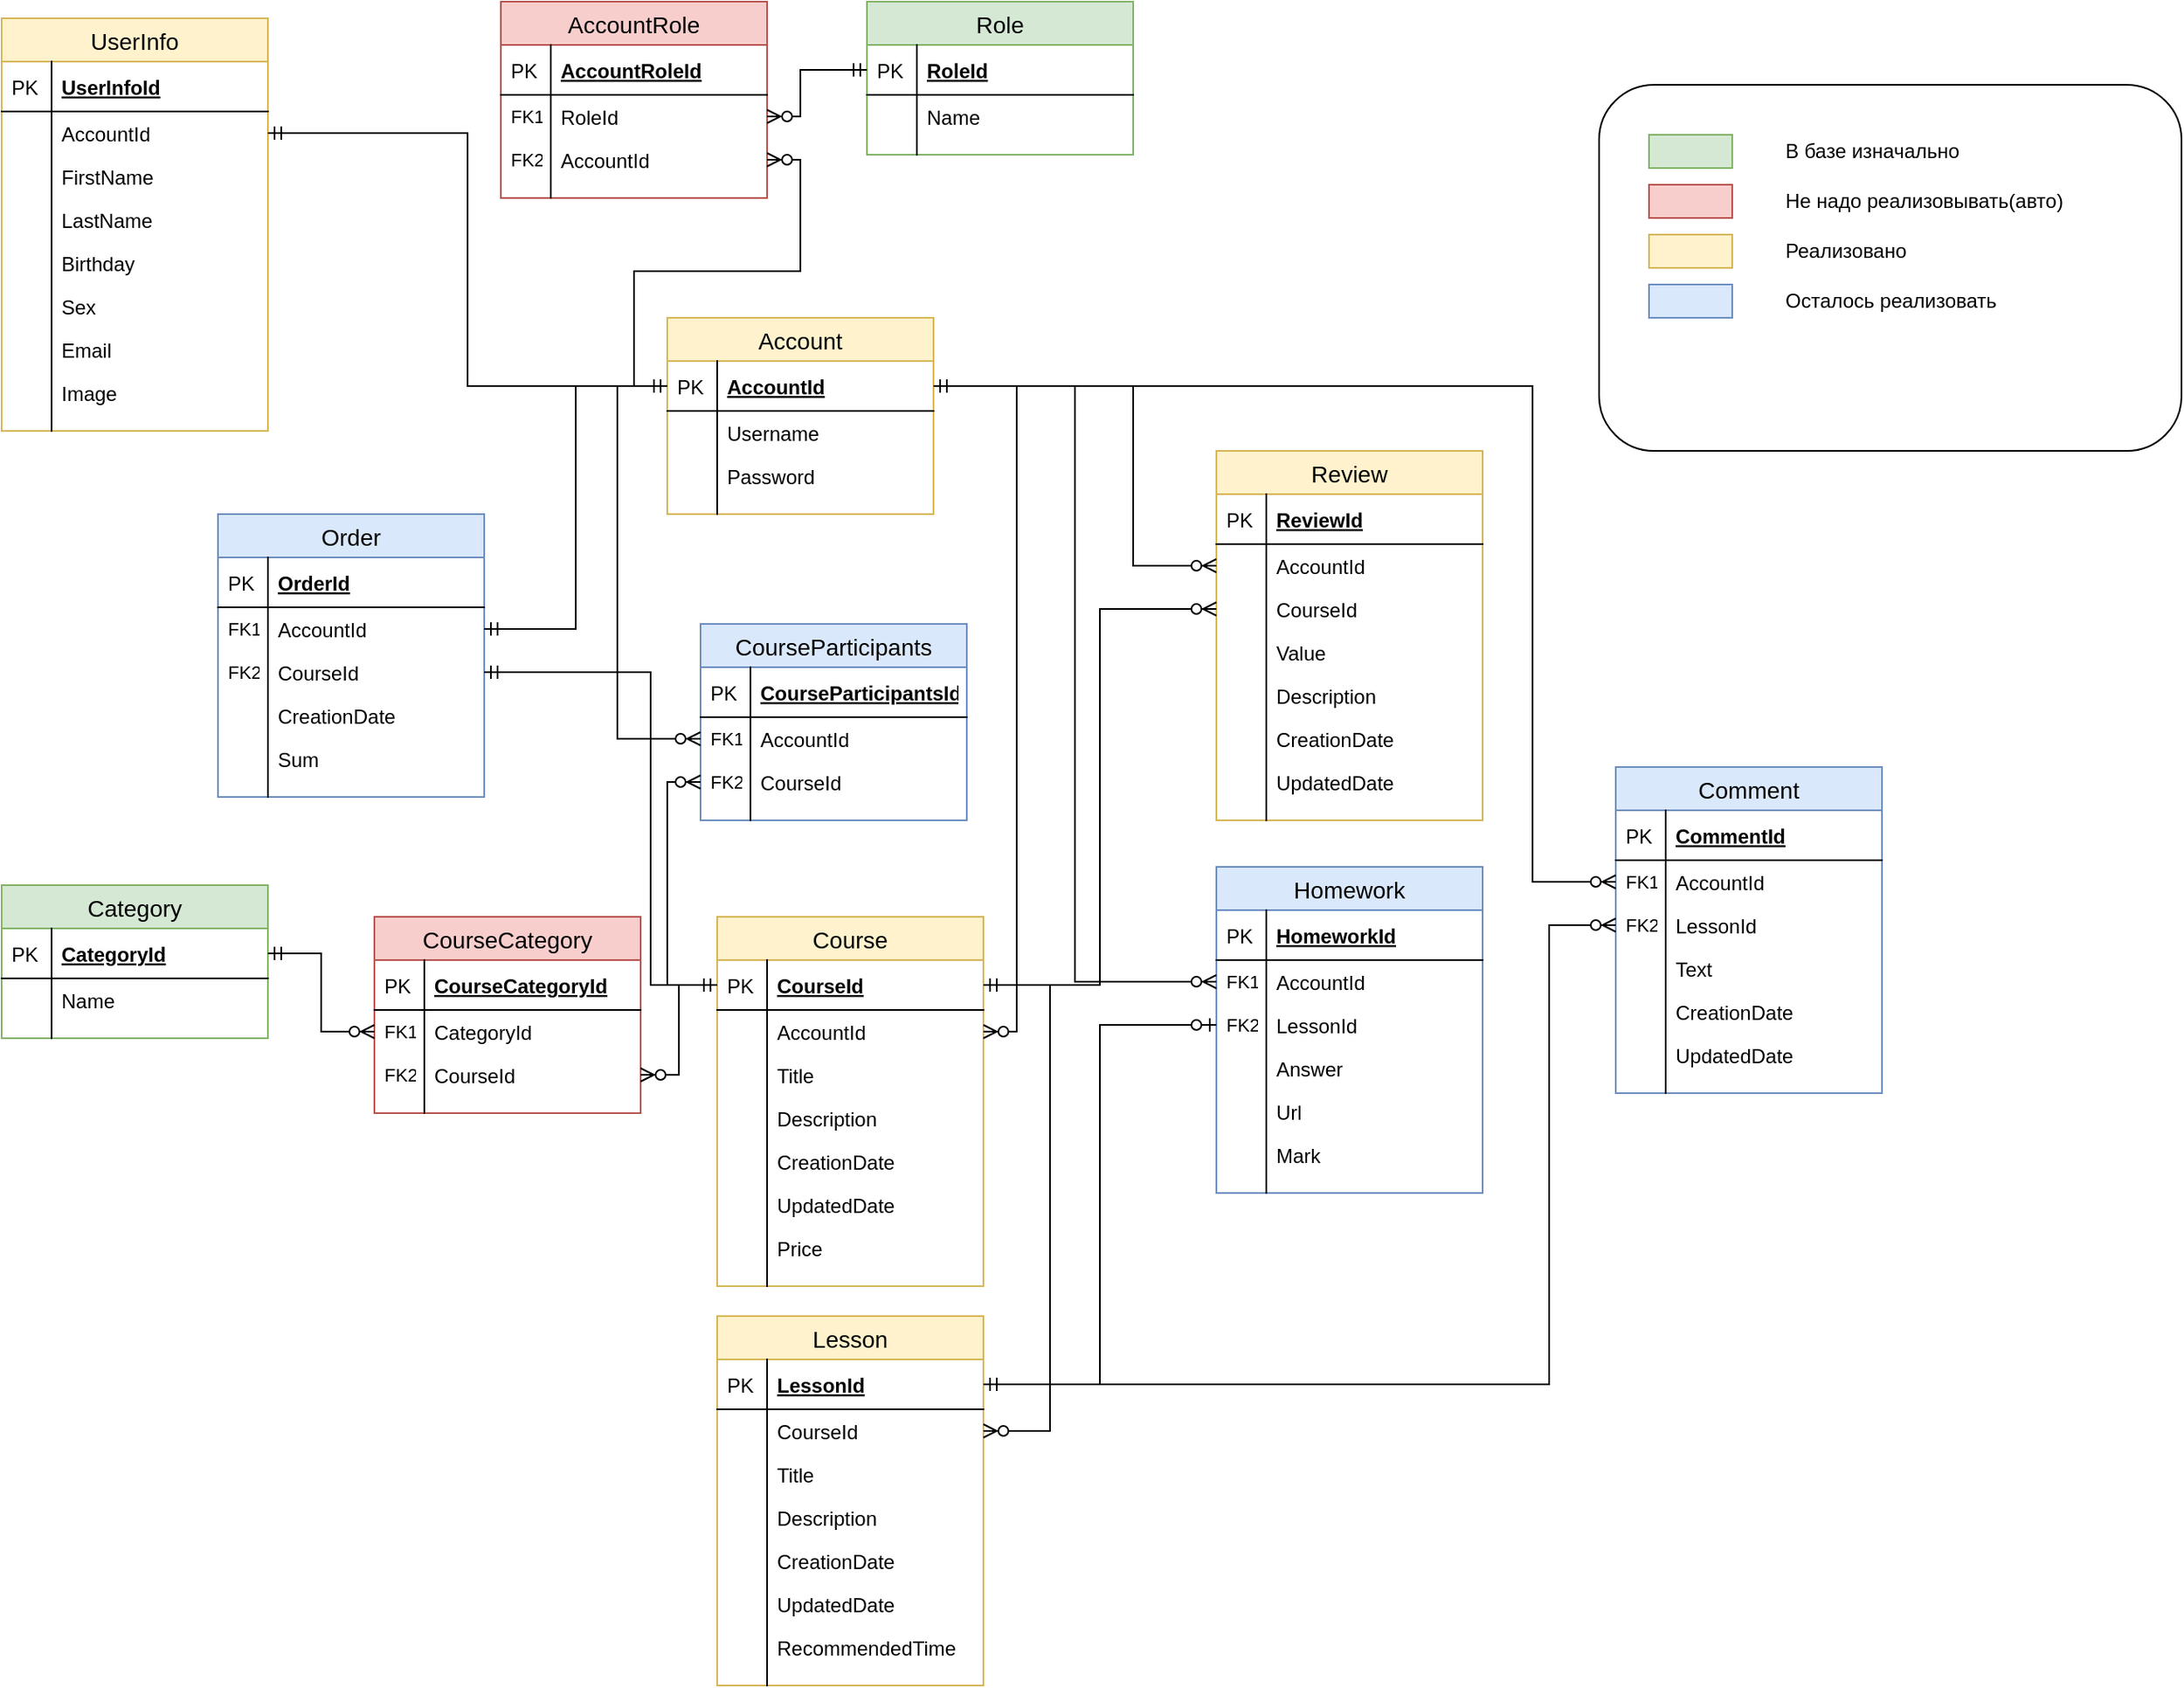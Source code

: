 <mxfile version="12.9.3" type="device"><diagram id="HuSAfqNqsKJRdutzTj9g" name="Страница 1"><mxGraphModel dx="1024" dy="-577" grid="1" gridSize="10" guides="1" tooltips="1" connect="1" arrows="1" fold="1" page="1" pageScale="1" pageWidth="827" pageHeight="1169" math="0" shadow="0"><root><mxCell id="0"/><mxCell id="1" parent="0"/><mxCell id="giUMMVurat5lNvyh3QUn-214" value="CourseParticipants" style="swimlane;fontStyle=0;childLayout=stackLayout;horizontal=1;startSize=26;fillColor=#dae8fc;horizontalStack=0;resizeParent=1;resizeParentMax=0;resizeLast=0;collapsible=1;marginBottom=0;swimlaneFillColor=#ffffff;align=center;fontSize=14;strokeColor=#6c8ebf;" parent="1" vertex="1"><mxGeometry x="450" y="1564" width="160" height="118" as="geometry"/></mxCell><mxCell id="giUMMVurat5lNvyh3QUn-215" value="CourseParticipantsId" style="shape=partialRectangle;top=0;left=0;right=0;bottom=1;align=left;verticalAlign=middle;fillColor=none;spacingLeft=34;spacingRight=4;overflow=hidden;rotatable=0;points=[[0,0.5],[1,0.5]];portConstraint=eastwest;dropTarget=0;fontStyle=5;fontSize=12;" parent="giUMMVurat5lNvyh3QUn-214" vertex="1"><mxGeometry y="26" width="160" height="30" as="geometry"/></mxCell><mxCell id="giUMMVurat5lNvyh3QUn-216" value="PK" style="shape=partialRectangle;top=0;left=0;bottom=0;fillColor=none;align=left;verticalAlign=middle;spacingLeft=4;spacingRight=4;overflow=hidden;rotatable=0;points=[];portConstraint=eastwest;part=1;fontSize=12;" parent="giUMMVurat5lNvyh3QUn-215" vertex="1" connectable="0"><mxGeometry width="30" height="30" as="geometry"/></mxCell><mxCell id="giUMMVurat5lNvyh3QUn-217" value="AccountId" style="shape=partialRectangle;top=0;left=0;right=0;bottom=0;align=left;verticalAlign=top;fillColor=none;spacingLeft=34;spacingRight=4;overflow=hidden;rotatable=0;points=[[0,0.5],[1,0.5]];portConstraint=eastwest;dropTarget=0;fontSize=12;" parent="giUMMVurat5lNvyh3QUn-214" vertex="1"><mxGeometry y="56" width="160" height="26" as="geometry"/></mxCell><mxCell id="giUMMVurat5lNvyh3QUn-218" value="FK1" style="shape=partialRectangle;top=0;left=0;bottom=0;fillColor=none;align=left;verticalAlign=top;spacingLeft=4;spacingRight=4;overflow=hidden;rotatable=0;points=[];portConstraint=eastwest;part=1;fontSize=11;" parent="giUMMVurat5lNvyh3QUn-217" vertex="1" connectable="0"><mxGeometry width="30" height="26" as="geometry"/></mxCell><mxCell id="giUMMVurat5lNvyh3QUn-219" value="CourseId" style="shape=partialRectangle;top=0;left=0;right=0;bottom=0;align=left;verticalAlign=top;fillColor=none;spacingLeft=34;spacingRight=4;overflow=hidden;rotatable=0;points=[[0,0.5],[1,0.5]];portConstraint=eastwest;dropTarget=0;fontSize=12;" parent="giUMMVurat5lNvyh3QUn-214" vertex="1"><mxGeometry y="82" width="160" height="26" as="geometry"/></mxCell><mxCell id="giUMMVurat5lNvyh3QUn-220" value="FK2" style="shape=partialRectangle;top=0;left=0;bottom=0;fillColor=none;align=left;verticalAlign=top;spacingLeft=4;spacingRight=4;overflow=hidden;rotatable=0;points=[];portConstraint=eastwest;part=1;fontSize=11;" parent="giUMMVurat5lNvyh3QUn-219" vertex="1" connectable="0"><mxGeometry width="30" height="26" as="geometry"/></mxCell><mxCell id="giUMMVurat5lNvyh3QUn-221" value="" style="shape=partialRectangle;top=0;left=0;right=0;bottom=0;align=left;verticalAlign=top;fillColor=none;spacingLeft=34;spacingRight=4;overflow=hidden;rotatable=0;points=[[0,0.5],[1,0.5]];portConstraint=eastwest;dropTarget=0;fontSize=12;" parent="giUMMVurat5lNvyh3QUn-214" vertex="1"><mxGeometry y="108" width="160" height="10" as="geometry"/></mxCell><mxCell id="giUMMVurat5lNvyh3QUn-222" value="" style="shape=partialRectangle;top=0;left=0;bottom=0;fillColor=none;align=left;verticalAlign=top;spacingLeft=4;spacingRight=4;overflow=hidden;rotatable=0;points=[];portConstraint=eastwest;part=1;fontSize=12;" parent="giUMMVurat5lNvyh3QUn-221" vertex="1" connectable="0"><mxGeometry width="30" height="10" as="geometry"/></mxCell><mxCell id="giUMMVurat5lNvyh3QUn-101" value="CourseCategory" style="swimlane;fontStyle=0;childLayout=stackLayout;horizontal=1;startSize=26;fillColor=#f8cecc;horizontalStack=0;resizeParent=1;resizeParentMax=0;resizeLast=0;collapsible=1;marginBottom=0;swimlaneFillColor=#ffffff;align=center;fontSize=14;strokeColor=#b85450;" parent="1" vertex="1"><mxGeometry x="254" y="1740" width="160" height="118" as="geometry"/></mxCell><mxCell id="giUMMVurat5lNvyh3QUn-102" value="CourseCategoryId" style="shape=partialRectangle;top=0;left=0;right=0;bottom=1;align=left;verticalAlign=middle;fillColor=none;spacingLeft=34;spacingRight=4;overflow=hidden;rotatable=0;points=[[0,0.5],[1,0.5]];portConstraint=eastwest;dropTarget=0;fontStyle=5;fontSize=12;" parent="giUMMVurat5lNvyh3QUn-101" vertex="1"><mxGeometry y="26" width="160" height="30" as="geometry"/></mxCell><mxCell id="giUMMVurat5lNvyh3QUn-103" value="PK" style="shape=partialRectangle;top=0;left=0;bottom=0;fillColor=none;align=left;verticalAlign=middle;spacingLeft=4;spacingRight=4;overflow=hidden;rotatable=0;points=[];portConstraint=eastwest;part=1;fontSize=12;" parent="giUMMVurat5lNvyh3QUn-102" vertex="1" connectable="0"><mxGeometry width="30" height="30" as="geometry"/></mxCell><mxCell id="giUMMVurat5lNvyh3QUn-104" value="CategoryId" style="shape=partialRectangle;top=0;left=0;right=0;bottom=0;align=left;verticalAlign=top;fillColor=none;spacingLeft=34;spacingRight=4;overflow=hidden;rotatable=0;points=[[0,0.5],[1,0.5]];portConstraint=eastwest;dropTarget=0;fontSize=12;" parent="giUMMVurat5lNvyh3QUn-101" vertex="1"><mxGeometry y="56" width="160" height="26" as="geometry"/></mxCell><mxCell id="giUMMVurat5lNvyh3QUn-105" value="FK1" style="shape=partialRectangle;top=0;left=0;bottom=0;fillColor=none;align=left;verticalAlign=top;spacingLeft=4;spacingRight=4;overflow=hidden;rotatable=0;points=[];portConstraint=eastwest;part=1;fontSize=11;" parent="giUMMVurat5lNvyh3QUn-104" vertex="1" connectable="0"><mxGeometry width="30" height="26" as="geometry"/></mxCell><mxCell id="giUMMVurat5lNvyh3QUn-106" value="CourseId" style="shape=partialRectangle;top=0;left=0;right=0;bottom=0;align=left;verticalAlign=top;fillColor=none;spacingLeft=34;spacingRight=4;overflow=hidden;rotatable=0;points=[[0,0.5],[1,0.5]];portConstraint=eastwest;dropTarget=0;fontSize=12;" parent="giUMMVurat5lNvyh3QUn-101" vertex="1"><mxGeometry y="82" width="160" height="26" as="geometry"/></mxCell><mxCell id="giUMMVurat5lNvyh3QUn-107" value="FK2" style="shape=partialRectangle;top=0;left=0;bottom=0;fillColor=none;align=left;verticalAlign=top;spacingLeft=4;spacingRight=4;overflow=hidden;rotatable=0;points=[];portConstraint=eastwest;part=1;fontSize=11;" parent="giUMMVurat5lNvyh3QUn-106" vertex="1" connectable="0"><mxGeometry width="30" height="26" as="geometry"/></mxCell><mxCell id="giUMMVurat5lNvyh3QUn-108" value="" style="shape=partialRectangle;top=0;left=0;right=0;bottom=0;align=left;verticalAlign=top;fillColor=none;spacingLeft=34;spacingRight=4;overflow=hidden;rotatable=0;points=[[0,0.5],[1,0.5]];portConstraint=eastwest;dropTarget=0;fontSize=12;" parent="giUMMVurat5lNvyh3QUn-101" vertex="1"><mxGeometry y="108" width="160" height="10" as="geometry"/></mxCell><mxCell id="giUMMVurat5lNvyh3QUn-109" value="" style="shape=partialRectangle;top=0;left=0;bottom=0;fillColor=none;align=left;verticalAlign=top;spacingLeft=4;spacingRight=4;overflow=hidden;rotatable=0;points=[];portConstraint=eastwest;part=1;fontSize=12;" parent="giUMMVurat5lNvyh3QUn-108" vertex="1" connectable="0"><mxGeometry width="30" height="10" as="geometry"/></mxCell><mxCell id="giUMMVurat5lNvyh3QUn-84" value="Course" style="swimlane;fontStyle=0;childLayout=stackLayout;horizontal=1;startSize=26;fillColor=#fff2cc;horizontalStack=0;resizeParent=1;resizeParentMax=0;resizeLast=0;collapsible=1;marginBottom=0;swimlaneFillColor=#ffffff;align=center;fontSize=14;strokeColor=#d6b656;" parent="1" vertex="1"><mxGeometry x="460" y="1740" width="160" height="222" as="geometry"/></mxCell><mxCell id="giUMMVurat5lNvyh3QUn-85" value="CourseId" style="shape=partialRectangle;top=0;left=0;right=0;bottom=1;align=left;verticalAlign=middle;fillColor=none;spacingLeft=34;spacingRight=4;overflow=hidden;rotatable=0;points=[[0,0.5],[1,0.5]];portConstraint=eastwest;dropTarget=0;fontStyle=5;fontSize=12;" parent="giUMMVurat5lNvyh3QUn-84" vertex="1"><mxGeometry y="26" width="160" height="30" as="geometry"/></mxCell><mxCell id="giUMMVurat5lNvyh3QUn-86" value="PK" style="shape=partialRectangle;top=0;left=0;bottom=0;fillColor=none;align=left;verticalAlign=middle;spacingLeft=4;spacingRight=4;overflow=hidden;rotatable=0;points=[];portConstraint=eastwest;part=1;fontSize=12;" parent="giUMMVurat5lNvyh3QUn-85" vertex="1" connectable="0"><mxGeometry width="30" height="30" as="geometry"/></mxCell><mxCell id="giUMMVurat5lNvyh3QUn-121" value="AccountId" style="shape=partialRectangle;top=0;left=0;right=0;bottom=0;align=left;verticalAlign=top;fillColor=none;spacingLeft=34;spacingRight=4;overflow=hidden;rotatable=0;points=[[0,0.5],[1,0.5]];portConstraint=eastwest;dropTarget=0;fontSize=12;" parent="giUMMVurat5lNvyh3QUn-84" vertex="1"><mxGeometry y="56" width="160" height="26" as="geometry"/></mxCell><mxCell id="giUMMVurat5lNvyh3QUn-122" value="" style="shape=partialRectangle;top=0;left=0;bottom=0;fillColor=none;align=left;verticalAlign=top;spacingLeft=4;spacingRight=4;overflow=hidden;rotatable=0;points=[];portConstraint=eastwest;part=1;fontSize=12;" parent="giUMMVurat5lNvyh3QUn-121" vertex="1" connectable="0"><mxGeometry width="30" height="26" as="geometry"/></mxCell><mxCell id="giUMMVurat5lNvyh3QUn-87" value="Title" style="shape=partialRectangle;top=0;left=0;right=0;bottom=0;align=left;verticalAlign=top;fillColor=none;spacingLeft=34;spacingRight=4;overflow=hidden;rotatable=0;points=[[0,0.5],[1,0.5]];portConstraint=eastwest;dropTarget=0;fontSize=12;" parent="giUMMVurat5lNvyh3QUn-84" vertex="1"><mxGeometry y="82" width="160" height="26" as="geometry"/></mxCell><mxCell id="giUMMVurat5lNvyh3QUn-88" value="" style="shape=partialRectangle;top=0;left=0;bottom=0;fillColor=none;align=left;verticalAlign=top;spacingLeft=4;spacingRight=4;overflow=hidden;rotatable=0;points=[];portConstraint=eastwest;part=1;fontSize=12;" parent="giUMMVurat5lNvyh3QUn-87" vertex="1" connectable="0"><mxGeometry width="30" height="26" as="geometry"/></mxCell><mxCell id="giUMMVurat5lNvyh3QUn-89" value="Description" style="shape=partialRectangle;top=0;left=0;right=0;bottom=0;align=left;verticalAlign=top;fillColor=none;spacingLeft=34;spacingRight=4;overflow=hidden;rotatable=0;points=[[0,0.5],[1,0.5]];portConstraint=eastwest;dropTarget=0;fontSize=12;" parent="giUMMVurat5lNvyh3QUn-84" vertex="1"><mxGeometry y="108" width="160" height="26" as="geometry"/></mxCell><mxCell id="giUMMVurat5lNvyh3QUn-90" value="" style="shape=partialRectangle;top=0;left=0;bottom=0;fillColor=none;align=left;verticalAlign=top;spacingLeft=4;spacingRight=4;overflow=hidden;rotatable=0;points=[];portConstraint=eastwest;part=1;fontSize=12;" parent="giUMMVurat5lNvyh3QUn-89" vertex="1" connectable="0"><mxGeometry width="30" height="26" as="geometry"/></mxCell><mxCell id="giUMMVurat5lNvyh3QUn-91" value="CreationDate" style="shape=partialRectangle;top=0;left=0;right=0;bottom=0;align=left;verticalAlign=top;fillColor=none;spacingLeft=34;spacingRight=4;overflow=hidden;rotatable=0;points=[[0,0.5],[1,0.5]];portConstraint=eastwest;dropTarget=0;fontSize=12;" parent="giUMMVurat5lNvyh3QUn-84" vertex="1"><mxGeometry y="134" width="160" height="26" as="geometry"/></mxCell><mxCell id="giUMMVurat5lNvyh3QUn-92" value="" style="shape=partialRectangle;top=0;left=0;bottom=0;fillColor=none;align=left;verticalAlign=top;spacingLeft=4;spacingRight=4;overflow=hidden;rotatable=0;points=[];portConstraint=eastwest;part=1;fontSize=12;" parent="giUMMVurat5lNvyh3QUn-91" vertex="1" connectable="0"><mxGeometry width="30" height="26" as="geometry"/></mxCell><mxCell id="giUMMVurat5lNvyh3QUn-119" value="UpdatedDate" style="shape=partialRectangle;top=0;left=0;right=0;bottom=0;align=left;verticalAlign=top;fillColor=none;spacingLeft=34;spacingRight=4;overflow=hidden;rotatable=0;points=[[0,0.5],[1,0.5]];portConstraint=eastwest;dropTarget=0;fontSize=12;" parent="giUMMVurat5lNvyh3QUn-84" vertex="1"><mxGeometry y="160" width="160" height="26" as="geometry"/></mxCell><mxCell id="giUMMVurat5lNvyh3QUn-120" value="" style="shape=partialRectangle;top=0;left=0;bottom=0;fillColor=none;align=left;verticalAlign=top;spacingLeft=4;spacingRight=4;overflow=hidden;rotatable=0;points=[];portConstraint=eastwest;part=1;fontSize=12;" parent="giUMMVurat5lNvyh3QUn-119" vertex="1" connectable="0"><mxGeometry width="30" height="26" as="geometry"/></mxCell><mxCell id="giUMMVurat5lNvyh3QUn-207" value="Price" style="shape=partialRectangle;top=0;left=0;right=0;bottom=0;align=left;verticalAlign=top;fillColor=none;spacingLeft=34;spacingRight=4;overflow=hidden;rotatable=0;points=[[0,0.5],[1,0.5]];portConstraint=eastwest;dropTarget=0;fontSize=12;" parent="giUMMVurat5lNvyh3QUn-84" vertex="1"><mxGeometry y="186" width="160" height="26" as="geometry"/></mxCell><mxCell id="giUMMVurat5lNvyh3QUn-208" value="" style="shape=partialRectangle;top=0;left=0;bottom=0;fillColor=none;align=left;verticalAlign=top;spacingLeft=4;spacingRight=4;overflow=hidden;rotatable=0;points=[];portConstraint=eastwest;part=1;fontSize=12;" parent="giUMMVurat5lNvyh3QUn-207" vertex="1" connectable="0"><mxGeometry width="30" height="26" as="geometry"/></mxCell><mxCell id="giUMMVurat5lNvyh3QUn-99" value="" style="shape=partialRectangle;top=0;left=0;right=0;bottom=0;align=left;verticalAlign=top;fillColor=none;spacingLeft=34;spacingRight=4;overflow=hidden;rotatable=0;points=[[0,0.5],[1,0.5]];portConstraint=eastwest;dropTarget=0;fontSize=12;" parent="giUMMVurat5lNvyh3QUn-84" vertex="1"><mxGeometry y="212" width="160" height="10" as="geometry"/></mxCell><mxCell id="giUMMVurat5lNvyh3QUn-100" value="" style="shape=partialRectangle;top=0;left=0;bottom=0;fillColor=none;align=left;verticalAlign=top;spacingLeft=4;spacingRight=4;overflow=hidden;rotatable=0;points=[];portConstraint=eastwest;part=1;fontSize=12;" parent="giUMMVurat5lNvyh3QUn-99" vertex="1" connectable="0"><mxGeometry width="30" height="10" as="geometry"/></mxCell><mxCell id="giUMMVurat5lNvyh3QUn-124" value="Lesson" style="swimlane;fontStyle=0;childLayout=stackLayout;horizontal=1;startSize=26;fillColor=#fff2cc;horizontalStack=0;resizeParent=1;resizeParentMax=0;resizeLast=0;collapsible=1;marginBottom=0;swimlaneFillColor=#ffffff;align=center;fontSize=14;strokeColor=#d6b656;" parent="1" vertex="1"><mxGeometry x="460" y="1980" width="160" height="222" as="geometry"/></mxCell><mxCell id="giUMMVurat5lNvyh3QUn-125" value="LessonId" style="shape=partialRectangle;top=0;left=0;right=0;bottom=1;align=left;verticalAlign=middle;fillColor=none;spacingLeft=34;spacingRight=4;overflow=hidden;rotatable=0;points=[[0,0.5],[1,0.5]];portConstraint=eastwest;dropTarget=0;fontStyle=5;fontSize=12;" parent="giUMMVurat5lNvyh3QUn-124" vertex="1"><mxGeometry y="26" width="160" height="30" as="geometry"/></mxCell><mxCell id="giUMMVurat5lNvyh3QUn-126" value="PK" style="shape=partialRectangle;top=0;left=0;bottom=0;fillColor=none;align=left;verticalAlign=middle;spacingLeft=4;spacingRight=4;overflow=hidden;rotatable=0;points=[];portConstraint=eastwest;part=1;fontSize=12;" parent="giUMMVurat5lNvyh3QUn-125" vertex="1" connectable="0"><mxGeometry width="30" height="30" as="geometry"/></mxCell><mxCell id="giUMMVurat5lNvyh3QUn-127" value="CourseId" style="shape=partialRectangle;top=0;left=0;right=0;bottom=0;align=left;verticalAlign=top;fillColor=none;spacingLeft=34;spacingRight=4;overflow=hidden;rotatable=0;points=[[0,0.5],[1,0.5]];portConstraint=eastwest;dropTarget=0;fontSize=12;" parent="giUMMVurat5lNvyh3QUn-124" vertex="1"><mxGeometry y="56" width="160" height="26" as="geometry"/></mxCell><mxCell id="giUMMVurat5lNvyh3QUn-128" value="" style="shape=partialRectangle;top=0;left=0;bottom=0;fillColor=none;align=left;verticalAlign=top;spacingLeft=4;spacingRight=4;overflow=hidden;rotatable=0;points=[];portConstraint=eastwest;part=1;fontSize=12;" parent="giUMMVurat5lNvyh3QUn-127" vertex="1" connectable="0"><mxGeometry width="30" height="26" as="geometry"/></mxCell><mxCell id="giUMMVurat5lNvyh3QUn-129" value="Title" style="shape=partialRectangle;top=0;left=0;right=0;bottom=0;align=left;verticalAlign=top;fillColor=none;spacingLeft=34;spacingRight=4;overflow=hidden;rotatable=0;points=[[0,0.5],[1,0.5]];portConstraint=eastwest;dropTarget=0;fontSize=12;" parent="giUMMVurat5lNvyh3QUn-124" vertex="1"><mxGeometry y="82" width="160" height="26" as="geometry"/></mxCell><mxCell id="giUMMVurat5lNvyh3QUn-130" value="" style="shape=partialRectangle;top=0;left=0;bottom=0;fillColor=none;align=left;verticalAlign=top;spacingLeft=4;spacingRight=4;overflow=hidden;rotatable=0;points=[];portConstraint=eastwest;part=1;fontSize=12;" parent="giUMMVurat5lNvyh3QUn-129" vertex="1" connectable="0"><mxGeometry width="30" height="26" as="geometry"/></mxCell><mxCell id="giUMMVurat5lNvyh3QUn-131" value="Description" style="shape=partialRectangle;top=0;left=0;right=0;bottom=0;align=left;verticalAlign=top;fillColor=none;spacingLeft=34;spacingRight=4;overflow=hidden;rotatable=0;points=[[0,0.5],[1,0.5]];portConstraint=eastwest;dropTarget=0;fontSize=12;" parent="giUMMVurat5lNvyh3QUn-124" vertex="1"><mxGeometry y="108" width="160" height="26" as="geometry"/></mxCell><mxCell id="giUMMVurat5lNvyh3QUn-132" value="" style="shape=partialRectangle;top=0;left=0;bottom=0;fillColor=none;align=left;verticalAlign=top;spacingLeft=4;spacingRight=4;overflow=hidden;rotatable=0;points=[];portConstraint=eastwest;part=1;fontSize=12;" parent="giUMMVurat5lNvyh3QUn-131" vertex="1" connectable="0"><mxGeometry width="30" height="26" as="geometry"/></mxCell><mxCell id="giUMMVurat5lNvyh3QUn-133" value="CreationDate" style="shape=partialRectangle;top=0;left=0;right=0;bottom=0;align=left;verticalAlign=top;fillColor=none;spacingLeft=34;spacingRight=4;overflow=hidden;rotatable=0;points=[[0,0.5],[1,0.5]];portConstraint=eastwest;dropTarget=0;fontSize=12;" parent="giUMMVurat5lNvyh3QUn-124" vertex="1"><mxGeometry y="134" width="160" height="26" as="geometry"/></mxCell><mxCell id="giUMMVurat5lNvyh3QUn-134" value="" style="shape=partialRectangle;top=0;left=0;bottom=0;fillColor=none;align=left;verticalAlign=top;spacingLeft=4;spacingRight=4;overflow=hidden;rotatable=0;points=[];portConstraint=eastwest;part=1;fontSize=12;" parent="giUMMVurat5lNvyh3QUn-133" vertex="1" connectable="0"><mxGeometry width="30" height="26" as="geometry"/></mxCell><mxCell id="giUMMVurat5lNvyh3QUn-135" value="UpdatedDate" style="shape=partialRectangle;top=0;left=0;right=0;bottom=0;align=left;verticalAlign=top;fillColor=none;spacingLeft=34;spacingRight=4;overflow=hidden;rotatable=0;points=[[0,0.5],[1,0.5]];portConstraint=eastwest;dropTarget=0;fontSize=12;" parent="giUMMVurat5lNvyh3QUn-124" vertex="1"><mxGeometry y="160" width="160" height="26" as="geometry"/></mxCell><mxCell id="giUMMVurat5lNvyh3QUn-136" value="" style="shape=partialRectangle;top=0;left=0;bottom=0;fillColor=none;align=left;verticalAlign=top;spacingLeft=4;spacingRight=4;overflow=hidden;rotatable=0;points=[];portConstraint=eastwest;part=1;fontSize=12;" parent="giUMMVurat5lNvyh3QUn-135" vertex="1" connectable="0"><mxGeometry width="30" height="26" as="geometry"/></mxCell><mxCell id="giUMMVurat5lNvyh3QUn-210" value="RecommendedTime" style="shape=partialRectangle;top=0;left=0;right=0;bottom=0;align=left;verticalAlign=top;fillColor=none;spacingLeft=34;spacingRight=4;overflow=hidden;rotatable=0;points=[[0,0.5],[1,0.5]];portConstraint=eastwest;dropTarget=0;fontSize=12;" parent="giUMMVurat5lNvyh3QUn-124" vertex="1"><mxGeometry y="186" width="160" height="26" as="geometry"/></mxCell><mxCell id="giUMMVurat5lNvyh3QUn-211" value="" style="shape=partialRectangle;top=0;left=0;bottom=0;fillColor=none;align=left;verticalAlign=top;spacingLeft=4;spacingRight=4;overflow=hidden;rotatable=0;points=[];portConstraint=eastwest;part=1;fontSize=12;" parent="giUMMVurat5lNvyh3QUn-210" vertex="1" connectable="0"><mxGeometry width="30" height="26" as="geometry"/></mxCell><mxCell id="giUMMVurat5lNvyh3QUn-137" value="" style="shape=partialRectangle;top=0;left=0;right=0;bottom=0;align=left;verticalAlign=top;fillColor=none;spacingLeft=34;spacingRight=4;overflow=hidden;rotatable=0;points=[[0,0.5],[1,0.5]];portConstraint=eastwest;dropTarget=0;fontSize=12;" parent="giUMMVurat5lNvyh3QUn-124" vertex="1"><mxGeometry y="212" width="160" height="10" as="geometry"/></mxCell><mxCell id="giUMMVurat5lNvyh3QUn-138" value="" style="shape=partialRectangle;top=0;left=0;bottom=0;fillColor=none;align=left;verticalAlign=top;spacingLeft=4;spacingRight=4;overflow=hidden;rotatable=0;points=[];portConstraint=eastwest;part=1;fontSize=12;" parent="giUMMVurat5lNvyh3QUn-137" vertex="1" connectable="0"><mxGeometry width="30" height="10" as="geometry"/></mxCell><mxCell id="giUMMVurat5lNvyh3QUn-192" value="Order" style="swimlane;fontStyle=0;childLayout=stackLayout;horizontal=1;startSize=26;fillColor=#dae8fc;horizontalStack=0;resizeParent=1;resizeParentMax=0;resizeLast=0;collapsible=1;marginBottom=0;swimlaneFillColor=#ffffff;align=center;fontSize=14;strokeColor=#6c8ebf;" parent="1" vertex="1"><mxGeometry x="160" y="1498" width="160" height="170" as="geometry"/></mxCell><mxCell id="giUMMVurat5lNvyh3QUn-193" value="OrderId" style="shape=partialRectangle;top=0;left=0;right=0;bottom=1;align=left;verticalAlign=middle;fillColor=none;spacingLeft=34;spacingRight=4;overflow=hidden;rotatable=0;points=[[0,0.5],[1,0.5]];portConstraint=eastwest;dropTarget=0;fontStyle=5;fontSize=12;" parent="giUMMVurat5lNvyh3QUn-192" vertex="1"><mxGeometry y="26" width="160" height="30" as="geometry"/></mxCell><mxCell id="giUMMVurat5lNvyh3QUn-194" value="PK" style="shape=partialRectangle;top=0;left=0;bottom=0;fillColor=none;align=left;verticalAlign=middle;spacingLeft=4;spacingRight=4;overflow=hidden;rotatable=0;points=[];portConstraint=eastwest;part=1;fontSize=12;" parent="giUMMVurat5lNvyh3QUn-193" vertex="1" connectable="0"><mxGeometry width="30" height="30" as="geometry"/></mxCell><mxCell id="giUMMVurat5lNvyh3QUn-195" value="AccountId" style="shape=partialRectangle;top=0;left=0;right=0;bottom=0;align=left;verticalAlign=top;fillColor=none;spacingLeft=34;spacingRight=4;overflow=hidden;rotatable=0;points=[[0,0.5],[1,0.5]];portConstraint=eastwest;dropTarget=0;fontSize=12;" parent="giUMMVurat5lNvyh3QUn-192" vertex="1"><mxGeometry y="56" width="160" height="26" as="geometry"/></mxCell><mxCell id="giUMMVurat5lNvyh3QUn-196" value="FK1" style="shape=partialRectangle;top=0;left=0;bottom=0;fillColor=none;align=left;verticalAlign=top;spacingLeft=4;spacingRight=4;overflow=hidden;rotatable=0;points=[];portConstraint=eastwest;part=1;fontSize=11;" parent="giUMMVurat5lNvyh3QUn-195" vertex="1" connectable="0"><mxGeometry width="30" height="26" as="geometry"/></mxCell><mxCell id="giUMMVurat5lNvyh3QUn-202" value="CourseId" style="shape=partialRectangle;top=0;left=0;right=0;bottom=0;align=left;verticalAlign=top;fillColor=none;spacingLeft=34;spacingRight=4;overflow=hidden;rotatable=0;points=[[0,0.5],[1,0.5]];portConstraint=eastwest;dropTarget=0;fontSize=12;" parent="giUMMVurat5lNvyh3QUn-192" vertex="1"><mxGeometry y="82" width="160" height="26" as="geometry"/></mxCell><mxCell id="giUMMVurat5lNvyh3QUn-203" value="FK2" style="shape=partialRectangle;top=0;left=0;bottom=0;fillColor=none;align=left;verticalAlign=top;spacingLeft=4;spacingRight=4;overflow=hidden;rotatable=0;points=[];portConstraint=eastwest;part=1;fontSize=11;" parent="giUMMVurat5lNvyh3QUn-202" vertex="1" connectable="0"><mxGeometry width="30" height="26" as="geometry"/></mxCell><mxCell id="giUMMVurat5lNvyh3QUn-197" value="CreationDate" style="shape=partialRectangle;top=0;left=0;right=0;bottom=0;align=left;verticalAlign=top;fillColor=none;spacingLeft=34;spacingRight=4;overflow=hidden;rotatable=0;points=[[0,0.5],[1,0.5]];portConstraint=eastwest;dropTarget=0;fontSize=12;" parent="giUMMVurat5lNvyh3QUn-192" vertex="1"><mxGeometry y="108" width="160" height="26" as="geometry"/></mxCell><mxCell id="giUMMVurat5lNvyh3QUn-198" value="" style="shape=partialRectangle;top=0;left=0;bottom=0;fillColor=none;align=left;verticalAlign=top;spacingLeft=4;spacingRight=4;overflow=hidden;rotatable=0;points=[];portConstraint=eastwest;part=1;fontSize=11;" parent="giUMMVurat5lNvyh3QUn-197" vertex="1" connectable="0"><mxGeometry width="30" height="26" as="geometry"/></mxCell><mxCell id="giUMMVurat5lNvyh3QUn-204" value="Sum" style="shape=partialRectangle;top=0;left=0;right=0;bottom=0;align=left;verticalAlign=top;fillColor=none;spacingLeft=34;spacingRight=4;overflow=hidden;rotatable=0;points=[[0,0.5],[1,0.5]];portConstraint=eastwest;dropTarget=0;fontSize=12;" parent="giUMMVurat5lNvyh3QUn-192" vertex="1"><mxGeometry y="134" width="160" height="26" as="geometry"/></mxCell><mxCell id="giUMMVurat5lNvyh3QUn-205" value="" style="shape=partialRectangle;top=0;left=0;bottom=0;fillColor=none;align=left;verticalAlign=top;spacingLeft=4;spacingRight=4;overflow=hidden;rotatable=0;points=[];portConstraint=eastwest;part=1;fontSize=11;" parent="giUMMVurat5lNvyh3QUn-204" vertex="1" connectable="0"><mxGeometry width="30" height="26" as="geometry"/></mxCell><mxCell id="giUMMVurat5lNvyh3QUn-199" value="" style="shape=partialRectangle;top=0;left=0;right=0;bottom=0;align=left;verticalAlign=top;fillColor=none;spacingLeft=34;spacingRight=4;overflow=hidden;rotatable=0;points=[[0,0.5],[1,0.5]];portConstraint=eastwest;dropTarget=0;fontSize=12;" parent="giUMMVurat5lNvyh3QUn-192" vertex="1"><mxGeometry y="160" width="160" height="10" as="geometry"/></mxCell><mxCell id="giUMMVurat5lNvyh3QUn-200" value="" style="shape=partialRectangle;top=0;left=0;bottom=0;fillColor=none;align=left;verticalAlign=top;spacingLeft=4;spacingRight=4;overflow=hidden;rotatable=0;points=[];portConstraint=eastwest;part=1;fontSize=12;" parent="giUMMVurat5lNvyh3QUn-199" vertex="1" connectable="0"><mxGeometry width="30" height="10" as="geometry"/></mxCell><mxCell id="giUMMVurat5lNvyh3QUn-111" value="Category" style="swimlane;fontStyle=0;childLayout=stackLayout;horizontal=1;startSize=26;fillColor=#d5e8d4;horizontalStack=0;resizeParent=1;resizeParentMax=0;resizeLast=0;collapsible=1;marginBottom=0;swimlaneFillColor=#ffffff;align=center;fontSize=14;strokeColor=#82b366;" parent="1" vertex="1"><mxGeometry x="30" y="1721" width="160" height="92" as="geometry"/></mxCell><mxCell id="giUMMVurat5lNvyh3QUn-112" value="CategoryId" style="shape=partialRectangle;top=0;left=0;right=0;bottom=1;align=left;verticalAlign=middle;fillColor=none;spacingLeft=34;spacingRight=4;overflow=hidden;rotatable=0;points=[[0,0.5],[1,0.5]];portConstraint=eastwest;dropTarget=0;fontStyle=5;fontSize=12;" parent="giUMMVurat5lNvyh3QUn-111" vertex="1"><mxGeometry y="26" width="160" height="30" as="geometry"/></mxCell><mxCell id="giUMMVurat5lNvyh3QUn-113" value="PK" style="shape=partialRectangle;top=0;left=0;bottom=0;fillColor=none;align=left;verticalAlign=middle;spacingLeft=4;spacingRight=4;overflow=hidden;rotatable=0;points=[];portConstraint=eastwest;part=1;fontSize=12;" parent="giUMMVurat5lNvyh3QUn-112" vertex="1" connectable="0"><mxGeometry width="30" height="30" as="geometry"/></mxCell><mxCell id="giUMMVurat5lNvyh3QUn-114" value="Name" style="shape=partialRectangle;top=0;left=0;right=0;bottom=0;align=left;verticalAlign=top;fillColor=none;spacingLeft=34;spacingRight=4;overflow=hidden;rotatable=0;points=[[0,0.5],[1,0.5]];portConstraint=eastwest;dropTarget=0;fontSize=12;" parent="giUMMVurat5lNvyh3QUn-111" vertex="1"><mxGeometry y="56" width="160" height="26" as="geometry"/></mxCell><mxCell id="giUMMVurat5lNvyh3QUn-115" value="" style="shape=partialRectangle;top=0;left=0;bottom=0;fillColor=none;align=left;verticalAlign=top;spacingLeft=4;spacingRight=4;overflow=hidden;rotatable=0;points=[];portConstraint=eastwest;part=1;fontSize=12;" parent="giUMMVurat5lNvyh3QUn-114" vertex="1" connectable="0"><mxGeometry width="30" height="26" as="geometry"/></mxCell><mxCell id="giUMMVurat5lNvyh3QUn-116" value="" style="shape=partialRectangle;top=0;left=0;right=0;bottom=0;align=left;verticalAlign=top;fillColor=none;spacingLeft=34;spacingRight=4;overflow=hidden;rotatable=0;points=[[0,0.5],[1,0.5]];portConstraint=eastwest;dropTarget=0;fontSize=12;" parent="giUMMVurat5lNvyh3QUn-111" vertex="1"><mxGeometry y="82" width="160" height="10" as="geometry"/></mxCell><mxCell id="giUMMVurat5lNvyh3QUn-117" value="" style="shape=partialRectangle;top=0;left=0;bottom=0;fillColor=none;align=left;verticalAlign=top;spacingLeft=4;spacingRight=4;overflow=hidden;rotatable=0;points=[];portConstraint=eastwest;part=1;fontSize=12;" parent="giUMMVurat5lNvyh3QUn-116" vertex="1" connectable="0"><mxGeometry width="30" height="10" as="geometry"/></mxCell><mxCell id="giUMMVurat5lNvyh3QUn-45" value="UserInfo" style="swimlane;fontStyle=0;childLayout=stackLayout;horizontal=1;startSize=26;fillColor=#fff2cc;horizontalStack=0;resizeParent=1;resizeParentMax=0;resizeLast=0;collapsible=1;marginBottom=0;swimlaneFillColor=#ffffff;align=center;fontSize=14;strokeColor=#d6b656;" parent="1" vertex="1"><mxGeometry x="30" y="1200" width="160" height="248" as="geometry"/></mxCell><mxCell id="giUMMVurat5lNvyh3QUn-46" value="UserInfoId" style="shape=partialRectangle;top=0;left=0;right=0;bottom=1;align=left;verticalAlign=middle;fillColor=none;spacingLeft=34;spacingRight=4;overflow=hidden;rotatable=0;points=[[0,0.5],[1,0.5]];portConstraint=eastwest;dropTarget=0;fontStyle=5;fontSize=12;" parent="giUMMVurat5lNvyh3QUn-45" vertex="1"><mxGeometry y="26" width="160" height="30" as="geometry"/></mxCell><mxCell id="giUMMVurat5lNvyh3QUn-47" value="PK" style="shape=partialRectangle;top=0;left=0;bottom=0;fillColor=none;align=left;verticalAlign=middle;spacingLeft=4;spacingRight=4;overflow=hidden;rotatable=0;points=[];portConstraint=eastwest;part=1;fontSize=12;" parent="giUMMVurat5lNvyh3QUn-46" vertex="1" connectable="0"><mxGeometry width="30" height="30" as="geometry"/></mxCell><mxCell id="giUMMVurat5lNvyh3QUn-48" value="AccountId" style="shape=partialRectangle;top=0;left=0;right=0;bottom=0;align=left;verticalAlign=top;fillColor=none;spacingLeft=34;spacingRight=4;overflow=hidden;rotatable=0;points=[[0,0.5],[1,0.5]];portConstraint=eastwest;dropTarget=0;fontSize=12;" parent="giUMMVurat5lNvyh3QUn-45" vertex="1"><mxGeometry y="56" width="160" height="26" as="geometry"/></mxCell><mxCell id="giUMMVurat5lNvyh3QUn-49" value="" style="shape=partialRectangle;top=0;left=0;bottom=0;fillColor=none;align=left;verticalAlign=top;spacingLeft=4;spacingRight=4;overflow=hidden;rotatable=0;points=[];portConstraint=eastwest;part=1;fontSize=12;" parent="giUMMVurat5lNvyh3QUn-48" vertex="1" connectable="0"><mxGeometry width="30" height="26" as="geometry"/></mxCell><mxCell id="giUMMVurat5lNvyh3QUn-50" value="FirstName" style="shape=partialRectangle;top=0;left=0;right=0;bottom=0;align=left;verticalAlign=top;fillColor=none;spacingLeft=34;spacingRight=4;overflow=hidden;rotatable=0;points=[[0,0.5],[1,0.5]];portConstraint=eastwest;dropTarget=0;fontSize=12;" parent="giUMMVurat5lNvyh3QUn-45" vertex="1"><mxGeometry y="82" width="160" height="26" as="geometry"/></mxCell><mxCell id="giUMMVurat5lNvyh3QUn-51" value="" style="shape=partialRectangle;top=0;left=0;bottom=0;fillColor=none;align=left;verticalAlign=top;spacingLeft=4;spacingRight=4;overflow=hidden;rotatable=0;points=[];portConstraint=eastwest;part=1;fontSize=12;" parent="giUMMVurat5lNvyh3QUn-50" vertex="1" connectable="0"><mxGeometry width="30" height="26" as="geometry"/></mxCell><mxCell id="giUMMVurat5lNvyh3QUn-52" value="LastName" style="shape=partialRectangle;top=0;left=0;right=0;bottom=0;align=left;verticalAlign=top;fillColor=none;spacingLeft=34;spacingRight=4;overflow=hidden;rotatable=0;points=[[0,0.5],[1,0.5]];portConstraint=eastwest;dropTarget=0;fontSize=12;" parent="giUMMVurat5lNvyh3QUn-45" vertex="1"><mxGeometry y="108" width="160" height="26" as="geometry"/></mxCell><mxCell id="giUMMVurat5lNvyh3QUn-53" value="" style="shape=partialRectangle;top=0;left=0;bottom=0;fillColor=none;align=left;verticalAlign=top;spacingLeft=4;spacingRight=4;overflow=hidden;rotatable=0;points=[];portConstraint=eastwest;part=1;fontSize=12;" parent="giUMMVurat5lNvyh3QUn-52" vertex="1" connectable="0"><mxGeometry width="30" height="26" as="geometry"/></mxCell><mxCell id="giUMMVurat5lNvyh3QUn-54" value="Birthday" style="shape=partialRectangle;top=0;left=0;right=0;bottom=0;align=left;verticalAlign=top;fillColor=none;spacingLeft=34;spacingRight=4;overflow=hidden;rotatable=0;points=[[0,0.5],[1,0.5]];portConstraint=eastwest;dropTarget=0;fontSize=12;" parent="giUMMVurat5lNvyh3QUn-45" vertex="1"><mxGeometry y="134" width="160" height="26" as="geometry"/></mxCell><mxCell id="giUMMVurat5lNvyh3QUn-55" value="" style="shape=partialRectangle;top=0;left=0;bottom=0;fillColor=none;align=left;verticalAlign=top;spacingLeft=4;spacingRight=4;overflow=hidden;rotatable=0;points=[];portConstraint=eastwest;part=1;fontSize=12;" parent="giUMMVurat5lNvyh3QUn-54" vertex="1" connectable="0"><mxGeometry width="30" height="26" as="geometry"/></mxCell><mxCell id="giUMMVurat5lNvyh3QUn-79" value="Sex" style="shape=partialRectangle;top=0;left=0;right=0;bottom=0;align=left;verticalAlign=top;fillColor=none;spacingLeft=34;spacingRight=4;overflow=hidden;rotatable=0;points=[[0,0.5],[1,0.5]];portConstraint=eastwest;dropTarget=0;fontSize=12;" parent="giUMMVurat5lNvyh3QUn-45" vertex="1"><mxGeometry y="160" width="160" height="26" as="geometry"/></mxCell><mxCell id="giUMMVurat5lNvyh3QUn-80" value="" style="shape=partialRectangle;top=0;left=0;bottom=0;fillColor=none;align=left;verticalAlign=top;spacingLeft=4;spacingRight=4;overflow=hidden;rotatable=0;points=[];portConstraint=eastwest;part=1;fontSize=12;" parent="giUMMVurat5lNvyh3QUn-79" vertex="1" connectable="0"><mxGeometry width="30" height="26" as="geometry"/></mxCell><mxCell id="giUMMVurat5lNvyh3QUn-56" value="Email" style="shape=partialRectangle;top=0;left=0;right=0;bottom=0;align=left;verticalAlign=top;fillColor=none;spacingLeft=34;spacingRight=4;overflow=hidden;rotatable=0;points=[[0,0.5],[1,0.5]];portConstraint=eastwest;dropTarget=0;fontSize=12;" parent="giUMMVurat5lNvyh3QUn-45" vertex="1"><mxGeometry y="186" width="160" height="26" as="geometry"/></mxCell><mxCell id="giUMMVurat5lNvyh3QUn-57" value="" style="shape=partialRectangle;top=0;left=0;bottom=0;fillColor=none;align=left;verticalAlign=top;spacingLeft=4;spacingRight=4;overflow=hidden;rotatable=0;points=[];portConstraint=eastwest;part=1;fontSize=12;" parent="giUMMVurat5lNvyh3QUn-56" vertex="1" connectable="0"><mxGeometry width="30" height="26" as="geometry"/></mxCell><mxCell id="giUMMVurat5lNvyh3QUn-212" value="Image" style="shape=partialRectangle;top=0;left=0;right=0;bottom=0;align=left;verticalAlign=top;fillColor=none;spacingLeft=34;spacingRight=4;overflow=hidden;rotatable=0;points=[[0,0.5],[1,0.5]];portConstraint=eastwest;dropTarget=0;fontSize=12;" parent="giUMMVurat5lNvyh3QUn-45" vertex="1"><mxGeometry y="212" width="160" height="26" as="geometry"/></mxCell><mxCell id="giUMMVurat5lNvyh3QUn-213" value="" style="shape=partialRectangle;top=0;left=0;bottom=0;fillColor=none;align=left;verticalAlign=top;spacingLeft=4;spacingRight=4;overflow=hidden;rotatable=0;points=[];portConstraint=eastwest;part=1;fontSize=12;" parent="giUMMVurat5lNvyh3QUn-212" vertex="1" connectable="0"><mxGeometry width="30" height="26" as="geometry"/></mxCell><mxCell id="giUMMVurat5lNvyh3QUn-58" value="" style="shape=partialRectangle;top=0;left=0;right=0;bottom=0;align=left;verticalAlign=top;fillColor=none;spacingLeft=34;spacingRight=4;overflow=hidden;rotatable=0;points=[[0,0.5],[1,0.5]];portConstraint=eastwest;dropTarget=0;fontSize=12;" parent="giUMMVurat5lNvyh3QUn-45" vertex="1"><mxGeometry y="238" width="160" height="10" as="geometry"/></mxCell><mxCell id="giUMMVurat5lNvyh3QUn-59" value="" style="shape=partialRectangle;top=0;left=0;bottom=0;fillColor=none;align=left;verticalAlign=top;spacingLeft=4;spacingRight=4;overflow=hidden;rotatable=0;points=[];portConstraint=eastwest;part=1;fontSize=12;" parent="giUMMVurat5lNvyh3QUn-58" vertex="1" connectable="0"><mxGeometry width="30" height="10" as="geometry"/></mxCell><mxCell id="giUMMVurat5lNvyh3QUn-159" value="Review" style="swimlane;fontStyle=0;childLayout=stackLayout;horizontal=1;startSize=26;fillColor=#fff2cc;horizontalStack=0;resizeParent=1;resizeParentMax=0;resizeLast=0;collapsible=1;marginBottom=0;swimlaneFillColor=#ffffff;align=center;fontSize=14;strokeColor=#d6b656;" parent="1" vertex="1"><mxGeometry x="760" y="1460" width="160" height="222" as="geometry"/></mxCell><mxCell id="giUMMVurat5lNvyh3QUn-160" value="ReviewId" style="shape=partialRectangle;top=0;left=0;right=0;bottom=1;align=left;verticalAlign=middle;fillColor=none;spacingLeft=34;spacingRight=4;overflow=hidden;rotatable=0;points=[[0,0.5],[1,0.5]];portConstraint=eastwest;dropTarget=0;fontStyle=5;fontSize=12;" parent="giUMMVurat5lNvyh3QUn-159" vertex="1"><mxGeometry y="26" width="160" height="30" as="geometry"/></mxCell><mxCell id="giUMMVurat5lNvyh3QUn-161" value="PK" style="shape=partialRectangle;top=0;left=0;bottom=0;fillColor=none;align=left;verticalAlign=middle;spacingLeft=4;spacingRight=4;overflow=hidden;rotatable=0;points=[];portConstraint=eastwest;part=1;fontSize=12;" parent="giUMMVurat5lNvyh3QUn-160" vertex="1" connectable="0"><mxGeometry width="30" height="30" as="geometry"/></mxCell><mxCell id="giUMMVurat5lNvyh3QUn-176" value="AccountId" style="shape=partialRectangle;top=0;left=0;right=0;bottom=0;align=left;verticalAlign=top;fillColor=none;spacingLeft=34;spacingRight=4;overflow=hidden;rotatable=0;points=[[0,0.5],[1,0.5]];portConstraint=eastwest;dropTarget=0;fontSize=12;" parent="giUMMVurat5lNvyh3QUn-159" vertex="1"><mxGeometry y="56" width="160" height="26" as="geometry"/></mxCell><mxCell id="giUMMVurat5lNvyh3QUn-177" value="" style="shape=partialRectangle;top=0;left=0;bottom=0;fillColor=none;align=left;verticalAlign=top;spacingLeft=4;spacingRight=4;overflow=hidden;rotatable=0;points=[];portConstraint=eastwest;part=1;fontSize=12;" parent="giUMMVurat5lNvyh3QUn-176" vertex="1" connectable="0"><mxGeometry width="30" height="26" as="geometry"/></mxCell><mxCell id="giUMMVurat5lNvyh3QUn-164" value="CourseId" style="shape=partialRectangle;top=0;left=0;right=0;bottom=0;align=left;verticalAlign=top;fillColor=none;spacingLeft=34;spacingRight=4;overflow=hidden;rotatable=0;points=[[0,0.5],[1,0.5]];portConstraint=eastwest;dropTarget=0;fontSize=12;" parent="giUMMVurat5lNvyh3QUn-159" vertex="1"><mxGeometry y="82" width="160" height="26" as="geometry"/></mxCell><mxCell id="giUMMVurat5lNvyh3QUn-165" value="" style="shape=partialRectangle;top=0;left=0;bottom=0;fillColor=none;align=left;verticalAlign=top;spacingLeft=4;spacingRight=4;overflow=hidden;rotatable=0;points=[];portConstraint=eastwest;part=1;fontSize=12;" parent="giUMMVurat5lNvyh3QUn-164" vertex="1" connectable="0"><mxGeometry width="30" height="26" as="geometry"/></mxCell><mxCell id="giUMMVurat5lNvyh3QUn-162" value="Value" style="shape=partialRectangle;top=0;left=0;right=0;bottom=0;align=left;verticalAlign=top;fillColor=none;spacingLeft=34;spacingRight=4;overflow=hidden;rotatable=0;points=[[0,0.5],[1,0.5]];portConstraint=eastwest;dropTarget=0;fontSize=12;" parent="giUMMVurat5lNvyh3QUn-159" vertex="1"><mxGeometry y="108" width="160" height="26" as="geometry"/></mxCell><mxCell id="giUMMVurat5lNvyh3QUn-163" value="" style="shape=partialRectangle;top=0;left=0;bottom=0;fillColor=none;align=left;verticalAlign=top;spacingLeft=4;spacingRight=4;overflow=hidden;rotatable=0;points=[];portConstraint=eastwest;part=1;fontSize=12;" parent="giUMMVurat5lNvyh3QUn-162" vertex="1" connectable="0"><mxGeometry width="30" height="26" as="geometry"/></mxCell><mxCell id="giUMMVurat5lNvyh3QUn-166" value="Description" style="shape=partialRectangle;top=0;left=0;right=0;bottom=0;align=left;verticalAlign=top;fillColor=none;spacingLeft=34;spacingRight=4;overflow=hidden;rotatable=0;points=[[0,0.5],[1,0.5]];portConstraint=eastwest;dropTarget=0;fontSize=12;" parent="giUMMVurat5lNvyh3QUn-159" vertex="1"><mxGeometry y="134" width="160" height="26" as="geometry"/></mxCell><mxCell id="giUMMVurat5lNvyh3QUn-167" value="" style="shape=partialRectangle;top=0;left=0;bottom=0;fillColor=none;align=left;verticalAlign=top;spacingLeft=4;spacingRight=4;overflow=hidden;rotatable=0;points=[];portConstraint=eastwest;part=1;fontSize=12;" parent="giUMMVurat5lNvyh3QUn-166" vertex="1" connectable="0"><mxGeometry width="30" height="26" as="geometry"/></mxCell><mxCell id="giUMMVurat5lNvyh3QUn-168" value="CreationDate" style="shape=partialRectangle;top=0;left=0;right=0;bottom=0;align=left;verticalAlign=top;fillColor=none;spacingLeft=34;spacingRight=4;overflow=hidden;rotatable=0;points=[[0,0.5],[1,0.5]];portConstraint=eastwest;dropTarget=0;fontSize=12;" parent="giUMMVurat5lNvyh3QUn-159" vertex="1"><mxGeometry y="160" width="160" height="26" as="geometry"/></mxCell><mxCell id="giUMMVurat5lNvyh3QUn-169" value="" style="shape=partialRectangle;top=0;left=0;bottom=0;fillColor=none;align=left;verticalAlign=top;spacingLeft=4;spacingRight=4;overflow=hidden;rotatable=0;points=[];portConstraint=eastwest;part=1;fontSize=12;" parent="giUMMVurat5lNvyh3QUn-168" vertex="1" connectable="0"><mxGeometry width="30" height="26" as="geometry"/></mxCell><mxCell id="giUMMVurat5lNvyh3QUn-170" value="UpdatedDate" style="shape=partialRectangle;top=0;left=0;right=0;bottom=0;align=left;verticalAlign=top;fillColor=none;spacingLeft=34;spacingRight=4;overflow=hidden;rotatable=0;points=[[0,0.5],[1,0.5]];portConstraint=eastwest;dropTarget=0;fontSize=12;" parent="giUMMVurat5lNvyh3QUn-159" vertex="1"><mxGeometry y="186" width="160" height="26" as="geometry"/></mxCell><mxCell id="giUMMVurat5lNvyh3QUn-171" value="" style="shape=partialRectangle;top=0;left=0;bottom=0;fillColor=none;align=left;verticalAlign=top;spacingLeft=4;spacingRight=4;overflow=hidden;rotatable=0;points=[];portConstraint=eastwest;part=1;fontSize=12;" parent="giUMMVurat5lNvyh3QUn-170" vertex="1" connectable="0"><mxGeometry width="30" height="26" as="geometry"/></mxCell><mxCell id="giUMMVurat5lNvyh3QUn-172" value="" style="shape=partialRectangle;top=0;left=0;right=0;bottom=0;align=left;verticalAlign=top;fillColor=none;spacingLeft=34;spacingRight=4;overflow=hidden;rotatable=0;points=[[0,0.5],[1,0.5]];portConstraint=eastwest;dropTarget=0;fontSize=12;" parent="giUMMVurat5lNvyh3QUn-159" vertex="1"><mxGeometry y="212" width="160" height="10" as="geometry"/></mxCell><mxCell id="giUMMVurat5lNvyh3QUn-173" value="" style="shape=partialRectangle;top=0;left=0;bottom=0;fillColor=none;align=left;verticalAlign=top;spacingLeft=4;spacingRight=4;overflow=hidden;rotatable=0;points=[];portConstraint=eastwest;part=1;fontSize=12;" parent="giUMMVurat5lNvyh3QUn-172" vertex="1" connectable="0"><mxGeometry width="30" height="10" as="geometry"/></mxCell><mxCell id="giUMMVurat5lNvyh3QUn-140" value="Homework" style="swimlane;fontStyle=0;childLayout=stackLayout;horizontal=1;startSize=26;fillColor=#dae8fc;horizontalStack=0;resizeParent=1;resizeParentMax=0;resizeLast=0;collapsible=1;marginBottom=0;swimlaneFillColor=#ffffff;align=center;fontSize=14;strokeColor=#6c8ebf;" parent="1" vertex="1"><mxGeometry x="760" y="1710" width="160" height="196" as="geometry"/></mxCell><mxCell id="giUMMVurat5lNvyh3QUn-141" value="HomeworkId" style="shape=partialRectangle;top=0;left=0;right=0;bottom=1;align=left;verticalAlign=middle;fillColor=none;spacingLeft=34;spacingRight=4;overflow=hidden;rotatable=0;points=[[0,0.5],[1,0.5]];portConstraint=eastwest;dropTarget=0;fontStyle=5;fontSize=12;" parent="giUMMVurat5lNvyh3QUn-140" vertex="1"><mxGeometry y="26" width="160" height="30" as="geometry"/></mxCell><mxCell id="giUMMVurat5lNvyh3QUn-142" value="PK" style="shape=partialRectangle;top=0;left=0;bottom=0;fillColor=none;align=left;verticalAlign=middle;spacingLeft=4;spacingRight=4;overflow=hidden;rotatable=0;points=[];portConstraint=eastwest;part=1;fontSize=12;" parent="giUMMVurat5lNvyh3QUn-141" vertex="1" connectable="0"><mxGeometry width="30" height="30" as="geometry"/></mxCell><mxCell id="giUMMVurat5lNvyh3QUn-143" value="AccountId" style="shape=partialRectangle;top=0;left=0;right=0;bottom=0;align=left;verticalAlign=top;fillColor=none;spacingLeft=34;spacingRight=4;overflow=hidden;rotatable=0;points=[[0,0.5],[1,0.5]];portConstraint=eastwest;dropTarget=0;fontSize=12;" parent="giUMMVurat5lNvyh3QUn-140" vertex="1"><mxGeometry y="56" width="160" height="26" as="geometry"/></mxCell><mxCell id="giUMMVurat5lNvyh3QUn-144" value="FK1" style="shape=partialRectangle;top=0;left=0;bottom=0;fillColor=none;align=left;verticalAlign=top;spacingLeft=4;spacingRight=4;overflow=hidden;rotatable=0;points=[];portConstraint=eastwest;part=1;fontSize=11;" parent="giUMMVurat5lNvyh3QUn-143" vertex="1" connectable="0"><mxGeometry width="30" height="26" as="geometry"/></mxCell><mxCell id="giUMMVurat5lNvyh3QUn-145" value="LessonId" style="shape=partialRectangle;top=0;left=0;right=0;bottom=0;align=left;verticalAlign=top;fillColor=none;spacingLeft=34;spacingRight=4;overflow=hidden;rotatable=0;points=[[0,0.5],[1,0.5]];portConstraint=eastwest;dropTarget=0;fontSize=12;" parent="giUMMVurat5lNvyh3QUn-140" vertex="1"><mxGeometry y="82" width="160" height="26" as="geometry"/></mxCell><mxCell id="giUMMVurat5lNvyh3QUn-146" value="FK2" style="shape=partialRectangle;top=0;left=0;bottom=0;fillColor=none;align=left;verticalAlign=top;spacingLeft=4;spacingRight=4;overflow=hidden;rotatable=0;points=[];portConstraint=eastwest;part=1;fontSize=11;" parent="giUMMVurat5lNvyh3QUn-145" vertex="1" connectable="0"><mxGeometry width="30" height="26" as="geometry"/></mxCell><mxCell id="giUMMVurat5lNvyh3QUn-151" value="Answer" style="shape=partialRectangle;top=0;left=0;right=0;bottom=0;align=left;verticalAlign=top;fillColor=none;spacingLeft=34;spacingRight=4;overflow=hidden;rotatable=0;points=[[0,0.5],[1,0.5]];portConstraint=eastwest;dropTarget=0;fontSize=12;" parent="giUMMVurat5lNvyh3QUn-140" vertex="1"><mxGeometry y="108" width="160" height="26" as="geometry"/></mxCell><mxCell id="giUMMVurat5lNvyh3QUn-152" value="" style="shape=partialRectangle;top=0;left=0;bottom=0;fillColor=none;align=left;verticalAlign=top;spacingLeft=4;spacingRight=4;overflow=hidden;rotatable=0;points=[];portConstraint=eastwest;part=1;fontSize=11;" parent="giUMMVurat5lNvyh3QUn-151" vertex="1" connectable="0"><mxGeometry width="30" height="26" as="geometry"/></mxCell><mxCell id="giUMMVurat5lNvyh3QUn-155" value="Url" style="shape=partialRectangle;top=0;left=0;right=0;bottom=0;align=left;verticalAlign=top;fillColor=none;spacingLeft=34;spacingRight=4;overflow=hidden;rotatable=0;points=[[0,0.5],[1,0.5]];portConstraint=eastwest;dropTarget=0;fontSize=12;" parent="giUMMVurat5lNvyh3QUn-140" vertex="1"><mxGeometry y="134" width="160" height="26" as="geometry"/></mxCell><mxCell id="giUMMVurat5lNvyh3QUn-156" value="" style="shape=partialRectangle;top=0;left=0;bottom=0;fillColor=none;align=left;verticalAlign=top;spacingLeft=4;spacingRight=4;overflow=hidden;rotatable=0;points=[];portConstraint=eastwest;part=1;fontSize=11;" parent="giUMMVurat5lNvyh3QUn-155" vertex="1" connectable="0"><mxGeometry width="30" height="26" as="geometry"/></mxCell><mxCell id="giUMMVurat5lNvyh3QUn-157" value="Mark" style="shape=partialRectangle;top=0;left=0;right=0;bottom=0;align=left;verticalAlign=top;fillColor=none;spacingLeft=34;spacingRight=4;overflow=hidden;rotatable=0;points=[[0,0.5],[1,0.5]];portConstraint=eastwest;dropTarget=0;fontSize=12;" parent="giUMMVurat5lNvyh3QUn-140" vertex="1"><mxGeometry y="160" width="160" height="26" as="geometry"/></mxCell><mxCell id="giUMMVurat5lNvyh3QUn-158" value="" style="shape=partialRectangle;top=0;left=0;bottom=0;fillColor=none;align=left;verticalAlign=top;spacingLeft=4;spacingRight=4;overflow=hidden;rotatable=0;points=[];portConstraint=eastwest;part=1;fontSize=11;" parent="giUMMVurat5lNvyh3QUn-157" vertex="1" connectable="0"><mxGeometry width="30" height="26" as="geometry"/></mxCell><mxCell id="giUMMVurat5lNvyh3QUn-147" value="" style="shape=partialRectangle;top=0;left=0;right=0;bottom=0;align=left;verticalAlign=top;fillColor=none;spacingLeft=34;spacingRight=4;overflow=hidden;rotatable=0;points=[[0,0.5],[1,0.5]];portConstraint=eastwest;dropTarget=0;fontSize=12;" parent="giUMMVurat5lNvyh3QUn-140" vertex="1"><mxGeometry y="186" width="160" height="10" as="geometry"/></mxCell><mxCell id="giUMMVurat5lNvyh3QUn-148" value="" style="shape=partialRectangle;top=0;left=0;bottom=0;fillColor=none;align=left;verticalAlign=top;spacingLeft=4;spacingRight=4;overflow=hidden;rotatable=0;points=[];portConstraint=eastwest;part=1;fontSize=12;" parent="giUMMVurat5lNvyh3QUn-147" vertex="1" connectable="0"><mxGeometry width="30" height="10" as="geometry"/></mxCell><mxCell id="giUMMVurat5lNvyh3QUn-180" value="Comment" style="swimlane;fontStyle=0;childLayout=stackLayout;horizontal=1;startSize=26;fillColor=#dae8fc;horizontalStack=0;resizeParent=1;resizeParentMax=0;resizeLast=0;collapsible=1;marginBottom=0;swimlaneFillColor=#ffffff;align=center;fontSize=14;strokeColor=#6c8ebf;" parent="1" vertex="1"><mxGeometry x="1000" y="1650" width="160" height="196" as="geometry"/></mxCell><mxCell id="giUMMVurat5lNvyh3QUn-181" value="CommentId" style="shape=partialRectangle;top=0;left=0;right=0;bottom=1;align=left;verticalAlign=middle;fillColor=none;spacingLeft=34;spacingRight=4;overflow=hidden;rotatable=0;points=[[0,0.5],[1,0.5]];portConstraint=eastwest;dropTarget=0;fontStyle=5;fontSize=12;" parent="giUMMVurat5lNvyh3QUn-180" vertex="1"><mxGeometry y="26" width="160" height="30" as="geometry"/></mxCell><mxCell id="giUMMVurat5lNvyh3QUn-182" value="PK" style="shape=partialRectangle;top=0;left=0;bottom=0;fillColor=none;align=left;verticalAlign=middle;spacingLeft=4;spacingRight=4;overflow=hidden;rotatable=0;points=[];portConstraint=eastwest;part=1;fontSize=12;" parent="giUMMVurat5lNvyh3QUn-181" vertex="1" connectable="0"><mxGeometry width="30" height="30" as="geometry"/></mxCell><mxCell id="giUMMVurat5lNvyh3QUn-183" value="AccountId" style="shape=partialRectangle;top=0;left=0;right=0;bottom=0;align=left;verticalAlign=top;fillColor=none;spacingLeft=34;spacingRight=4;overflow=hidden;rotatable=0;points=[[0,0.5],[1,0.5]];portConstraint=eastwest;dropTarget=0;fontSize=12;" parent="giUMMVurat5lNvyh3QUn-180" vertex="1"><mxGeometry y="56" width="160" height="26" as="geometry"/></mxCell><mxCell id="giUMMVurat5lNvyh3QUn-184" value="FK1" style="shape=partialRectangle;top=0;left=0;bottom=0;fillColor=none;align=left;verticalAlign=top;spacingLeft=4;spacingRight=4;overflow=hidden;rotatable=0;points=[];portConstraint=eastwest;part=1;fontSize=11;" parent="giUMMVurat5lNvyh3QUn-183" vertex="1" connectable="0"><mxGeometry width="30" height="26" as="geometry"/></mxCell><mxCell id="giUMMVurat5lNvyh3QUn-185" value="LessonId" style="shape=partialRectangle;top=0;left=0;right=0;bottom=0;align=left;verticalAlign=top;fillColor=none;spacingLeft=34;spacingRight=4;overflow=hidden;rotatable=0;points=[[0,0.5],[1,0.5]];portConstraint=eastwest;dropTarget=0;fontSize=12;" parent="giUMMVurat5lNvyh3QUn-180" vertex="1"><mxGeometry y="82" width="160" height="26" as="geometry"/></mxCell><mxCell id="giUMMVurat5lNvyh3QUn-186" value="FK2" style="shape=partialRectangle;top=0;left=0;bottom=0;fillColor=none;align=left;verticalAlign=top;spacingLeft=4;spacingRight=4;overflow=hidden;rotatable=0;points=[];portConstraint=eastwest;part=1;fontSize=11;" parent="giUMMVurat5lNvyh3QUn-185" vertex="1" connectable="0"><mxGeometry width="30" height="26" as="geometry"/></mxCell><mxCell id="ySxk3ize99baYiRDrU9r-2" value="Text" style="shape=partialRectangle;top=0;left=0;right=0;bottom=0;align=left;verticalAlign=top;fillColor=none;spacingLeft=34;spacingRight=4;overflow=hidden;rotatable=0;points=[[0,0.5],[1,0.5]];portConstraint=eastwest;dropTarget=0;fontSize=12;" parent="giUMMVurat5lNvyh3QUn-180" vertex="1"><mxGeometry y="108" width="160" height="26" as="geometry"/></mxCell><mxCell id="ySxk3ize99baYiRDrU9r-3" value="" style="shape=partialRectangle;top=0;left=0;bottom=0;fillColor=none;align=left;verticalAlign=top;spacingLeft=4;spacingRight=4;overflow=hidden;rotatable=0;points=[];portConstraint=eastwest;part=1;fontSize=11;" parent="ySxk3ize99baYiRDrU9r-2" vertex="1" connectable="0"><mxGeometry width="30" height="26" as="geometry"/></mxCell><mxCell id="ySxk3ize99baYiRDrU9r-4" value="CreationDate" style="shape=partialRectangle;top=0;left=0;right=0;bottom=0;align=left;verticalAlign=top;fillColor=none;spacingLeft=34;spacingRight=4;overflow=hidden;rotatable=0;points=[[0,0.5],[1,0.5]];portConstraint=eastwest;dropTarget=0;fontSize=12;" parent="giUMMVurat5lNvyh3QUn-180" vertex="1"><mxGeometry y="134" width="160" height="26" as="geometry"/></mxCell><mxCell id="ySxk3ize99baYiRDrU9r-5" value="" style="shape=partialRectangle;top=0;left=0;bottom=0;fillColor=none;align=left;verticalAlign=top;spacingLeft=4;spacingRight=4;overflow=hidden;rotatable=0;points=[];portConstraint=eastwest;part=1;fontSize=11;" parent="ySxk3ize99baYiRDrU9r-4" vertex="1" connectable="0"><mxGeometry width="30" height="26" as="geometry"/></mxCell><mxCell id="ySxk3ize99baYiRDrU9r-6" value="UpdatedDate" style="shape=partialRectangle;top=0;left=0;right=0;bottom=0;align=left;verticalAlign=top;fillColor=none;spacingLeft=34;spacingRight=4;overflow=hidden;rotatable=0;points=[[0,0.5],[1,0.5]];portConstraint=eastwest;dropTarget=0;fontSize=12;" parent="giUMMVurat5lNvyh3QUn-180" vertex="1"><mxGeometry y="160" width="160" height="26" as="geometry"/></mxCell><mxCell id="ySxk3ize99baYiRDrU9r-7" value="" style="shape=partialRectangle;top=0;left=0;bottom=0;fillColor=none;align=left;verticalAlign=top;spacingLeft=4;spacingRight=4;overflow=hidden;rotatable=0;points=[];portConstraint=eastwest;part=1;fontSize=11;" parent="ySxk3ize99baYiRDrU9r-6" vertex="1" connectable="0"><mxGeometry width="30" height="26" as="geometry"/></mxCell><mxCell id="giUMMVurat5lNvyh3QUn-187" value="" style="shape=partialRectangle;top=0;left=0;right=0;bottom=0;align=left;verticalAlign=top;fillColor=none;spacingLeft=34;spacingRight=4;overflow=hidden;rotatable=0;points=[[0,0.5],[1,0.5]];portConstraint=eastwest;dropTarget=0;fontSize=12;" parent="giUMMVurat5lNvyh3QUn-180" vertex="1"><mxGeometry y="186" width="160" height="10" as="geometry"/></mxCell><mxCell id="giUMMVurat5lNvyh3QUn-188" value="" style="shape=partialRectangle;top=0;left=0;bottom=0;fillColor=none;align=left;verticalAlign=top;spacingLeft=4;spacingRight=4;overflow=hidden;rotatable=0;points=[];portConstraint=eastwest;part=1;fontSize=12;" parent="giUMMVurat5lNvyh3QUn-187" vertex="1" connectable="0"><mxGeometry width="30" height="10" as="geometry"/></mxCell><mxCell id="giUMMVurat5lNvyh3QUn-34" value="Account" style="swimlane;fontStyle=0;childLayout=stackLayout;horizontal=1;startSize=26;fillColor=#fff2cc;horizontalStack=0;resizeParent=1;resizeParentMax=0;resizeLast=0;collapsible=1;marginBottom=0;swimlaneFillColor=#ffffff;align=center;fontSize=14;strokeColor=#d6b656;" parent="1" vertex="1"><mxGeometry x="430" y="1380" width="160" height="118" as="geometry"/></mxCell><mxCell id="giUMMVurat5lNvyh3QUn-35" value="AccountId" style="shape=partialRectangle;top=0;left=0;right=0;bottom=1;align=left;verticalAlign=middle;fillColor=none;spacingLeft=34;spacingRight=4;overflow=hidden;rotatable=0;points=[[0,0.5],[1,0.5]];portConstraint=eastwest;dropTarget=0;fontStyle=5;fontSize=12;" parent="giUMMVurat5lNvyh3QUn-34" vertex="1"><mxGeometry y="26" width="160" height="30" as="geometry"/></mxCell><mxCell id="giUMMVurat5lNvyh3QUn-36" value="PK" style="shape=partialRectangle;top=0;left=0;bottom=0;fillColor=none;align=left;verticalAlign=middle;spacingLeft=4;spacingRight=4;overflow=hidden;rotatable=0;points=[];portConstraint=eastwest;part=1;fontSize=12;" parent="giUMMVurat5lNvyh3QUn-35" vertex="1" connectable="0"><mxGeometry width="30" height="30" as="geometry"/></mxCell><mxCell id="giUMMVurat5lNvyh3QUn-37" value="Username" style="shape=partialRectangle;top=0;left=0;right=0;bottom=0;align=left;verticalAlign=top;fillColor=none;spacingLeft=34;spacingRight=4;overflow=hidden;rotatable=0;points=[[0,0.5],[1,0.5]];portConstraint=eastwest;dropTarget=0;fontSize=12;" parent="giUMMVurat5lNvyh3QUn-34" vertex="1"><mxGeometry y="56" width="160" height="26" as="geometry"/></mxCell><mxCell id="giUMMVurat5lNvyh3QUn-38" value="" style="shape=partialRectangle;top=0;left=0;bottom=0;fillColor=none;align=left;verticalAlign=top;spacingLeft=4;spacingRight=4;overflow=hidden;rotatable=0;points=[];portConstraint=eastwest;part=1;fontSize=12;" parent="giUMMVurat5lNvyh3QUn-37" vertex="1" connectable="0"><mxGeometry width="30" height="26" as="geometry"/></mxCell><mxCell id="giUMMVurat5lNvyh3QUn-39" value="Password" style="shape=partialRectangle;top=0;left=0;right=0;bottom=0;align=left;verticalAlign=top;fillColor=none;spacingLeft=34;spacingRight=4;overflow=hidden;rotatable=0;points=[[0,0.5],[1,0.5]];portConstraint=eastwest;dropTarget=0;fontSize=12;" parent="giUMMVurat5lNvyh3QUn-34" vertex="1"><mxGeometry y="82" width="160" height="26" as="geometry"/></mxCell><mxCell id="giUMMVurat5lNvyh3QUn-40" value="" style="shape=partialRectangle;top=0;left=0;bottom=0;fillColor=none;align=left;verticalAlign=top;spacingLeft=4;spacingRight=4;overflow=hidden;rotatable=0;points=[];portConstraint=eastwest;part=1;fontSize=12;" parent="giUMMVurat5lNvyh3QUn-39" vertex="1" connectable="0"><mxGeometry width="30" height="26" as="geometry"/></mxCell><mxCell id="giUMMVurat5lNvyh3QUn-43" value="" style="shape=partialRectangle;top=0;left=0;right=0;bottom=0;align=left;verticalAlign=top;fillColor=none;spacingLeft=34;spacingRight=4;overflow=hidden;rotatable=0;points=[[0,0.5],[1,0.5]];portConstraint=eastwest;dropTarget=0;fontSize=12;" parent="giUMMVurat5lNvyh3QUn-34" vertex="1"><mxGeometry y="108" width="160" height="10" as="geometry"/></mxCell><mxCell id="giUMMVurat5lNvyh3QUn-44" value="" style="shape=partialRectangle;top=0;left=0;bottom=0;fillColor=none;align=left;verticalAlign=top;spacingLeft=4;spacingRight=4;overflow=hidden;rotatable=0;points=[];portConstraint=eastwest;part=1;fontSize=12;" parent="giUMMVurat5lNvyh3QUn-43" vertex="1" connectable="0"><mxGeometry width="30" height="10" as="geometry"/></mxCell><mxCell id="giUMMVurat5lNvyh3QUn-70" value="AccountRole" style="swimlane;fontStyle=0;childLayout=stackLayout;horizontal=1;startSize=26;fillColor=#f8cecc;horizontalStack=0;resizeParent=1;resizeParentMax=0;resizeLast=0;collapsible=1;marginBottom=0;swimlaneFillColor=#ffffff;align=center;fontSize=14;strokeColor=#b85450;" parent="1" vertex="1"><mxGeometry x="330" y="1190" width="160" height="118" as="geometry"/></mxCell><mxCell id="giUMMVurat5lNvyh3QUn-71" value="AccountRoleId" style="shape=partialRectangle;top=0;left=0;right=0;bottom=1;align=left;verticalAlign=middle;fillColor=none;spacingLeft=34;spacingRight=4;overflow=hidden;rotatable=0;points=[[0,0.5],[1,0.5]];portConstraint=eastwest;dropTarget=0;fontStyle=5;fontSize=12;" parent="giUMMVurat5lNvyh3QUn-70" vertex="1"><mxGeometry y="26" width="160" height="30" as="geometry"/></mxCell><mxCell id="giUMMVurat5lNvyh3QUn-72" value="PK" style="shape=partialRectangle;top=0;left=0;bottom=0;fillColor=none;align=left;verticalAlign=middle;spacingLeft=4;spacingRight=4;overflow=hidden;rotatable=0;points=[];portConstraint=eastwest;part=1;fontSize=12;" parent="giUMMVurat5lNvyh3QUn-71" vertex="1" connectable="0"><mxGeometry width="30" height="30" as="geometry"/></mxCell><mxCell id="giUMMVurat5lNvyh3QUn-73" value="RoleId" style="shape=partialRectangle;top=0;left=0;right=0;bottom=0;align=left;verticalAlign=top;fillColor=none;spacingLeft=34;spacingRight=4;overflow=hidden;rotatable=0;points=[[0,0.5],[1,0.5]];portConstraint=eastwest;dropTarget=0;fontSize=12;" parent="giUMMVurat5lNvyh3QUn-70" vertex="1"><mxGeometry y="56" width="160" height="26" as="geometry"/></mxCell><mxCell id="giUMMVurat5lNvyh3QUn-74" value="FK1" style="shape=partialRectangle;top=0;left=0;bottom=0;fillColor=none;align=left;verticalAlign=top;spacingLeft=4;spacingRight=4;overflow=hidden;rotatable=0;points=[];portConstraint=eastwest;part=1;fontSize=11;" parent="giUMMVurat5lNvyh3QUn-73" vertex="1" connectable="0"><mxGeometry width="30" height="26" as="geometry"/></mxCell><mxCell id="giUMMVurat5lNvyh3QUn-75" value="AccountId" style="shape=partialRectangle;top=0;left=0;right=0;bottom=0;align=left;verticalAlign=top;fillColor=none;spacingLeft=34;spacingRight=4;overflow=hidden;rotatable=0;points=[[0,0.5],[1,0.5]];portConstraint=eastwest;dropTarget=0;fontSize=12;" parent="giUMMVurat5lNvyh3QUn-70" vertex="1"><mxGeometry y="82" width="160" height="26" as="geometry"/></mxCell><mxCell id="giUMMVurat5lNvyh3QUn-76" value="FK2" style="shape=partialRectangle;top=0;left=0;bottom=0;fillColor=none;align=left;verticalAlign=top;spacingLeft=4;spacingRight=4;overflow=hidden;rotatable=0;points=[];portConstraint=eastwest;part=1;fontSize=11;" parent="giUMMVurat5lNvyh3QUn-75" vertex="1" connectable="0"><mxGeometry width="30" height="26" as="geometry"/></mxCell><mxCell id="giUMMVurat5lNvyh3QUn-77" value="" style="shape=partialRectangle;top=0;left=0;right=0;bottom=0;align=left;verticalAlign=top;fillColor=none;spacingLeft=34;spacingRight=4;overflow=hidden;rotatable=0;points=[[0,0.5],[1,0.5]];portConstraint=eastwest;dropTarget=0;fontSize=12;" parent="giUMMVurat5lNvyh3QUn-70" vertex="1"><mxGeometry y="108" width="160" height="10" as="geometry"/></mxCell><mxCell id="giUMMVurat5lNvyh3QUn-78" value="" style="shape=partialRectangle;top=0;left=0;bottom=0;fillColor=none;align=left;verticalAlign=top;spacingLeft=4;spacingRight=4;overflow=hidden;rotatable=0;points=[];portConstraint=eastwest;part=1;fontSize=12;" parent="giUMMVurat5lNvyh3QUn-77" vertex="1" connectable="0"><mxGeometry width="30" height="10" as="geometry"/></mxCell><mxCell id="giUMMVurat5lNvyh3QUn-61" value="Role" style="swimlane;fontStyle=0;childLayout=stackLayout;horizontal=1;startSize=26;fillColor=#d5e8d4;horizontalStack=0;resizeParent=1;resizeParentMax=0;resizeLast=0;collapsible=1;marginBottom=0;swimlaneFillColor=#ffffff;align=center;fontSize=14;strokeColor=#82b366;" parent="1" vertex="1"><mxGeometry x="550" y="1190" width="160" height="92" as="geometry"/></mxCell><mxCell id="giUMMVurat5lNvyh3QUn-62" value="RoleId" style="shape=partialRectangle;top=0;left=0;right=0;bottom=1;align=left;verticalAlign=middle;fillColor=none;spacingLeft=34;spacingRight=4;overflow=hidden;rotatable=0;points=[[0,0.5],[1,0.5]];portConstraint=eastwest;dropTarget=0;fontStyle=5;fontSize=12;" parent="giUMMVurat5lNvyh3QUn-61" vertex="1"><mxGeometry y="26" width="160" height="30" as="geometry"/></mxCell><mxCell id="giUMMVurat5lNvyh3QUn-63" value="PK" style="shape=partialRectangle;top=0;left=0;bottom=0;fillColor=none;align=left;verticalAlign=middle;spacingLeft=4;spacingRight=4;overflow=hidden;rotatable=0;points=[];portConstraint=eastwest;part=1;fontSize=12;" parent="giUMMVurat5lNvyh3QUn-62" vertex="1" connectable="0"><mxGeometry width="30" height="30" as="geometry"/></mxCell><mxCell id="giUMMVurat5lNvyh3QUn-64" value="Name" style="shape=partialRectangle;top=0;left=0;right=0;bottom=0;align=left;verticalAlign=top;fillColor=none;spacingLeft=34;spacingRight=4;overflow=hidden;rotatable=0;points=[[0,0.5],[1,0.5]];portConstraint=eastwest;dropTarget=0;fontSize=12;" parent="giUMMVurat5lNvyh3QUn-61" vertex="1"><mxGeometry y="56" width="160" height="26" as="geometry"/></mxCell><mxCell id="giUMMVurat5lNvyh3QUn-65" value="" style="shape=partialRectangle;top=0;left=0;bottom=0;fillColor=none;align=left;verticalAlign=top;spacingLeft=4;spacingRight=4;overflow=hidden;rotatable=0;points=[];portConstraint=eastwest;part=1;fontSize=12;" parent="giUMMVurat5lNvyh3QUn-64" vertex="1" connectable="0"><mxGeometry width="30" height="26" as="geometry"/></mxCell><mxCell id="giUMMVurat5lNvyh3QUn-66" value="" style="shape=partialRectangle;top=0;left=0;right=0;bottom=0;align=left;verticalAlign=top;fillColor=none;spacingLeft=34;spacingRight=4;overflow=hidden;rotatable=0;points=[[0,0.5],[1,0.5]];portConstraint=eastwest;dropTarget=0;fontSize=12;" parent="giUMMVurat5lNvyh3QUn-61" vertex="1"><mxGeometry y="82" width="160" height="10" as="geometry"/></mxCell><mxCell id="giUMMVurat5lNvyh3QUn-67" value="" style="shape=partialRectangle;top=0;left=0;bottom=0;fillColor=none;align=left;verticalAlign=top;spacingLeft=4;spacingRight=4;overflow=hidden;rotatable=0;points=[];portConstraint=eastwest;part=1;fontSize=12;" parent="giUMMVurat5lNvyh3QUn-66" vertex="1" connectable="0"><mxGeometry width="30" height="10" as="geometry"/></mxCell><mxCell id="giUMMVurat5lNvyh3QUn-60" style="edgeStyle=orthogonalEdgeStyle;rounded=0;orthogonalLoop=1;jettySize=auto;html=1;exitX=1;exitY=0.5;exitDx=0;exitDy=0;entryX=0;entryY=0.5;entryDx=0;entryDy=0;startArrow=ERmandOne;startFill=0;endArrow=ERmandOne;endFill=0;" parent="1" source="giUMMVurat5lNvyh3QUn-48" target="giUMMVurat5lNvyh3QUn-35" edge="1"><mxGeometry relative="1" as="geometry"/></mxCell><mxCell id="giUMMVurat5lNvyh3QUn-68" style="edgeStyle=orthogonalEdgeStyle;rounded=0;orthogonalLoop=1;jettySize=auto;html=1;startArrow=ERzeroToMany;startFill=1;endArrow=ERmandOne;endFill=0;entryX=0;entryY=0.5;entryDx=0;entryDy=0;exitX=1;exitY=0.5;exitDx=0;exitDy=0;" parent="1" source="giUMMVurat5lNvyh3QUn-73" target="giUMMVurat5lNvyh3QUn-62" edge="1"><mxGeometry relative="1" as="geometry"><mxPoint x="230" y="1101" as="targetPoint"/><Array as="points"><mxPoint x="510" y="1259"/><mxPoint x="510" y="1231"/></Array></mxGeometry></mxCell><mxCell id="giUMMVurat5lNvyh3QUn-69" style="edgeStyle=orthogonalEdgeStyle;rounded=0;orthogonalLoop=1;jettySize=auto;html=1;exitX=1;exitY=0.5;exitDx=0;exitDy=0;entryX=0;entryY=0.5;entryDx=0;entryDy=0;endArrow=ERmandOne;endFill=0;startArrow=ERzeroToMany;startFill=1;" parent="1" source="giUMMVurat5lNvyh3QUn-75" target="giUMMVurat5lNvyh3QUn-35" edge="1"><mxGeometry relative="1" as="geometry"/></mxCell><mxCell id="giUMMVurat5lNvyh3QUn-110" style="edgeStyle=orthogonalEdgeStyle;rounded=0;orthogonalLoop=1;jettySize=auto;html=1;exitX=1;exitY=0.5;exitDx=0;exitDy=0;entryX=0;entryY=0.5;entryDx=0;entryDy=0;startArrow=ERzeroToMany;startFill=1;fontSize=11;endArrow=ERmandOne;endFill=0;" parent="1" source="giUMMVurat5lNvyh3QUn-106" target="giUMMVurat5lNvyh3QUn-85" edge="1"><mxGeometry relative="1" as="geometry"/></mxCell><mxCell id="giUMMVurat5lNvyh3QUn-118" style="edgeStyle=orthogonalEdgeStyle;rounded=0;orthogonalLoop=1;jettySize=auto;html=1;exitX=0;exitY=0.5;exitDx=0;exitDy=0;entryX=1;entryY=0.5;entryDx=0;entryDy=0;startArrow=ERzeroToMany;startFill=1;endArrow=ERmandOne;endFill=0;fontSize=11;" parent="1" source="giUMMVurat5lNvyh3QUn-104" target="giUMMVurat5lNvyh3QUn-112" edge="1"><mxGeometry relative="1" as="geometry"/></mxCell><mxCell id="giUMMVurat5lNvyh3QUn-123" style="edgeStyle=orthogonalEdgeStyle;rounded=0;orthogonalLoop=1;jettySize=auto;html=1;exitX=1;exitY=0.5;exitDx=0;exitDy=0;entryX=1;entryY=0.5;entryDx=0;entryDy=0;startArrow=ERzeroToMany;startFill=1;endArrow=ERmandOne;endFill=0;fontSize=11;" parent="1" source="giUMMVurat5lNvyh3QUn-121" target="giUMMVurat5lNvyh3QUn-35" edge="1"><mxGeometry relative="1" as="geometry"/></mxCell><mxCell id="giUMMVurat5lNvyh3QUn-139" style="edgeStyle=orthogonalEdgeStyle;rounded=0;orthogonalLoop=1;jettySize=auto;html=1;exitX=1;exitY=0.5;exitDx=0;exitDy=0;entryX=1;entryY=0.5;entryDx=0;entryDy=0;startArrow=ERzeroToMany;startFill=1;endArrow=ERmandOne;endFill=0;fontSize=11;" parent="1" source="giUMMVurat5lNvyh3QUn-127" target="giUMMVurat5lNvyh3QUn-85" edge="1"><mxGeometry relative="1" as="geometry"><Array as="points"><mxPoint x="660" y="2049"/><mxPoint x="660" y="1781"/></Array></mxGeometry></mxCell><mxCell id="giUMMVurat5lNvyh3QUn-149" style="edgeStyle=orthogonalEdgeStyle;rounded=0;orthogonalLoop=1;jettySize=auto;html=1;exitX=0;exitY=0.5;exitDx=0;exitDy=0;entryX=1;entryY=0.5;entryDx=0;entryDy=0;startArrow=ERzeroToOne;startFill=1;endArrow=ERmandOne;endFill=0;fontSize=11;" parent="1" source="giUMMVurat5lNvyh3QUn-145" target="giUMMVurat5lNvyh3QUn-125" edge="1"><mxGeometry relative="1" as="geometry"/></mxCell><mxCell id="giUMMVurat5lNvyh3QUn-150" style="edgeStyle=orthogonalEdgeStyle;rounded=0;orthogonalLoop=1;jettySize=auto;html=1;exitX=0;exitY=0.5;exitDx=0;exitDy=0;entryX=1;entryY=0.5;entryDx=0;entryDy=0;startArrow=ERzeroToMany;startFill=1;endArrow=ERmandOne;endFill=0;fontSize=11;" parent="1" source="giUMMVurat5lNvyh3QUn-143" target="giUMMVurat5lNvyh3QUn-35" edge="1"><mxGeometry relative="1" as="geometry"/></mxCell><mxCell id="giUMMVurat5lNvyh3QUn-175" style="edgeStyle=orthogonalEdgeStyle;rounded=0;orthogonalLoop=1;jettySize=auto;html=1;exitX=0;exitY=0.5;exitDx=0;exitDy=0;entryX=1;entryY=0.5;entryDx=0;entryDy=0;startArrow=ERzeroToMany;startFill=1;endArrow=ERmandOne;endFill=0;fontSize=11;" parent="1" source="giUMMVurat5lNvyh3QUn-164" target="giUMMVurat5lNvyh3QUn-85" edge="1"><mxGeometry relative="1" as="geometry"/></mxCell><mxCell id="giUMMVurat5lNvyh3QUn-189" style="edgeStyle=orthogonalEdgeStyle;rounded=0;orthogonalLoop=1;jettySize=auto;html=1;exitX=0;exitY=0.5;exitDx=0;exitDy=0;entryX=1;entryY=0.5;entryDx=0;entryDy=0;startArrow=ERzeroToMany;startFill=1;endArrow=ERmandOne;endFill=0;fontSize=11;" parent="1" source="giUMMVurat5lNvyh3QUn-176" target="giUMMVurat5lNvyh3QUn-35" edge="1"><mxGeometry relative="1" as="geometry"><Array as="points"><mxPoint x="710" y="1529"/><mxPoint x="710" y="1421"/></Array></mxGeometry></mxCell><mxCell id="giUMMVurat5lNvyh3QUn-191" style="edgeStyle=orthogonalEdgeStyle;rounded=0;orthogonalLoop=1;jettySize=auto;html=1;exitX=0;exitY=0.5;exitDx=0;exitDy=0;entryX=1;entryY=0.5;entryDx=0;entryDy=0;startArrow=ERzeroToMany;startFill=1;endArrow=ERmandOne;endFill=0;fontSize=11;" parent="1" source="giUMMVurat5lNvyh3QUn-183" target="giUMMVurat5lNvyh3QUn-35" edge="1"><mxGeometry relative="1" as="geometry"><Array as="points"><mxPoint x="950" y="1719"/><mxPoint x="950" y="1421"/></Array></mxGeometry></mxCell><mxCell id="giUMMVurat5lNvyh3QUn-206" style="edgeStyle=orthogonalEdgeStyle;rounded=0;orthogonalLoop=1;jettySize=auto;html=1;entryX=0;entryY=0.5;entryDx=0;entryDy=0;startArrow=ERmandOne;startFill=0;endArrow=ERmandOne;endFill=0;fontSize=11;" parent="1" source="giUMMVurat5lNvyh3QUn-202" target="giUMMVurat5lNvyh3QUn-85" edge="1"><mxGeometry relative="1" as="geometry"><Array as="points"><mxPoint x="420" y="1593"/><mxPoint x="420" y="1781"/></Array></mxGeometry></mxCell><mxCell id="giUMMVurat5lNvyh3QUn-209" style="edgeStyle=orthogonalEdgeStyle;rounded=0;orthogonalLoop=1;jettySize=auto;html=1;exitX=1;exitY=0.5;exitDx=0;exitDy=0;entryX=0;entryY=0.5;entryDx=0;entryDy=0;startArrow=ERmandOne;startFill=0;endArrow=ERmandOne;endFill=0;fontSize=11;" parent="1" source="giUMMVurat5lNvyh3QUn-195" target="giUMMVurat5lNvyh3QUn-35" edge="1"><mxGeometry relative="1" as="geometry"/></mxCell><mxCell id="giUMMVurat5lNvyh3QUn-223" style="edgeStyle=orthogonalEdgeStyle;rounded=0;orthogonalLoop=1;jettySize=auto;html=1;exitX=0;exitY=0.5;exitDx=0;exitDy=0;entryX=0;entryY=0.5;entryDx=0;entryDy=0;startArrow=ERzeroToMany;startFill=1;endArrow=ERmandOne;endFill=0;fontSize=11;" parent="1" source="giUMMVurat5lNvyh3QUn-219" target="giUMMVurat5lNvyh3QUn-85" edge="1"><mxGeometry relative="1" as="geometry"/></mxCell><mxCell id="giUMMVurat5lNvyh3QUn-224" style="edgeStyle=orthogonalEdgeStyle;rounded=0;orthogonalLoop=1;jettySize=auto;html=1;exitX=0;exitY=0.5;exitDx=0;exitDy=0;entryX=0;entryY=0.5;entryDx=0;entryDy=0;startArrow=ERzeroToMany;startFill=1;endArrow=ERmandOne;endFill=0;fontSize=11;" parent="1" source="giUMMVurat5lNvyh3QUn-217" target="giUMMVurat5lNvyh3QUn-35" edge="1"><mxGeometry relative="1" as="geometry"><Array as="points"><mxPoint x="400" y="1633"/><mxPoint x="400" y="1421"/></Array></mxGeometry></mxCell><mxCell id="ySxk3ize99baYiRDrU9r-8" style="edgeStyle=orthogonalEdgeStyle;rounded=0;orthogonalLoop=1;jettySize=auto;html=1;exitX=0;exitY=0.5;exitDx=0;exitDy=0;entryX=1;entryY=0.5;entryDx=0;entryDy=0;startArrow=ERzeroToMany;startFill=1;endArrow=ERmandOne;endFill=0;" parent="1" source="giUMMVurat5lNvyh3QUn-185" target="giUMMVurat5lNvyh3QUn-125" edge="1"><mxGeometry relative="1" as="geometry"><Array as="points"><mxPoint x="960" y="1745"/><mxPoint x="960" y="2021"/></Array></mxGeometry></mxCell><mxCell id="Sktr_aV2GJEj4Ap_-Phv-1" value="" style="rounded=1;whiteSpace=wrap;html=1;" vertex="1" parent="1"><mxGeometry x="990" y="1240" width="350" height="220" as="geometry"/></mxCell><mxCell id="Sktr_aV2GJEj4Ap_-Phv-2" value="" style="rounded=0;whiteSpace=wrap;html=1;fillColor=#d5e8d4;strokeColor=#82b366;" vertex="1" parent="1"><mxGeometry x="1020" y="1270" width="50" height="20" as="geometry"/></mxCell><mxCell id="Sktr_aV2GJEj4Ap_-Phv-3" value="" style="rounded=0;whiteSpace=wrap;html=1;fillColor=#f8cecc;strokeColor=#b85450;" vertex="1" parent="1"><mxGeometry x="1020" y="1300" width="50" height="20" as="geometry"/></mxCell><mxCell id="Sktr_aV2GJEj4Ap_-Phv-4" value="" style="rounded=0;whiteSpace=wrap;html=1;fillColor=#fff2cc;strokeColor=#d6b656;" vertex="1" parent="1"><mxGeometry x="1020" y="1330" width="50" height="20" as="geometry"/></mxCell><mxCell id="Sktr_aV2GJEj4Ap_-Phv-6" value="" style="rounded=0;whiteSpace=wrap;html=1;fillColor=#dae8fc;strokeColor=#6c8ebf;" vertex="1" parent="1"><mxGeometry x="1020" y="1360" width="50" height="20" as="geometry"/></mxCell><mxCell id="Sktr_aV2GJEj4Ap_-Phv-7" value="В базе изначально" style="text;html=1;strokeColor=none;fillColor=none;align=left;verticalAlign=middle;whiteSpace=wrap;rounded=0;" vertex="1" parent="1"><mxGeometry x="1100" y="1270" width="210" height="20" as="geometry"/></mxCell><mxCell id="Sktr_aV2GJEj4Ap_-Phv-8" value="Не надо реализовывать(авто)" style="text;html=1;strokeColor=none;fillColor=none;align=left;verticalAlign=middle;whiteSpace=wrap;rounded=0;" vertex="1" parent="1"><mxGeometry x="1100" y="1300" width="210" height="20" as="geometry"/></mxCell><mxCell id="Sktr_aV2GJEj4Ap_-Phv-9" value="Реализовано" style="text;html=1;strokeColor=none;fillColor=none;align=left;verticalAlign=middle;whiteSpace=wrap;rounded=0;" vertex="1" parent="1"><mxGeometry x="1100" y="1330" width="210" height="20" as="geometry"/></mxCell><mxCell id="Sktr_aV2GJEj4Ap_-Phv-10" value="Осталось реализовать" style="text;html=1;strokeColor=none;fillColor=none;align=left;verticalAlign=middle;whiteSpace=wrap;rounded=0;" vertex="1" parent="1"><mxGeometry x="1100" y="1360" width="210" height="20" as="geometry"/></mxCell></root></mxGraphModel></diagram></mxfile>